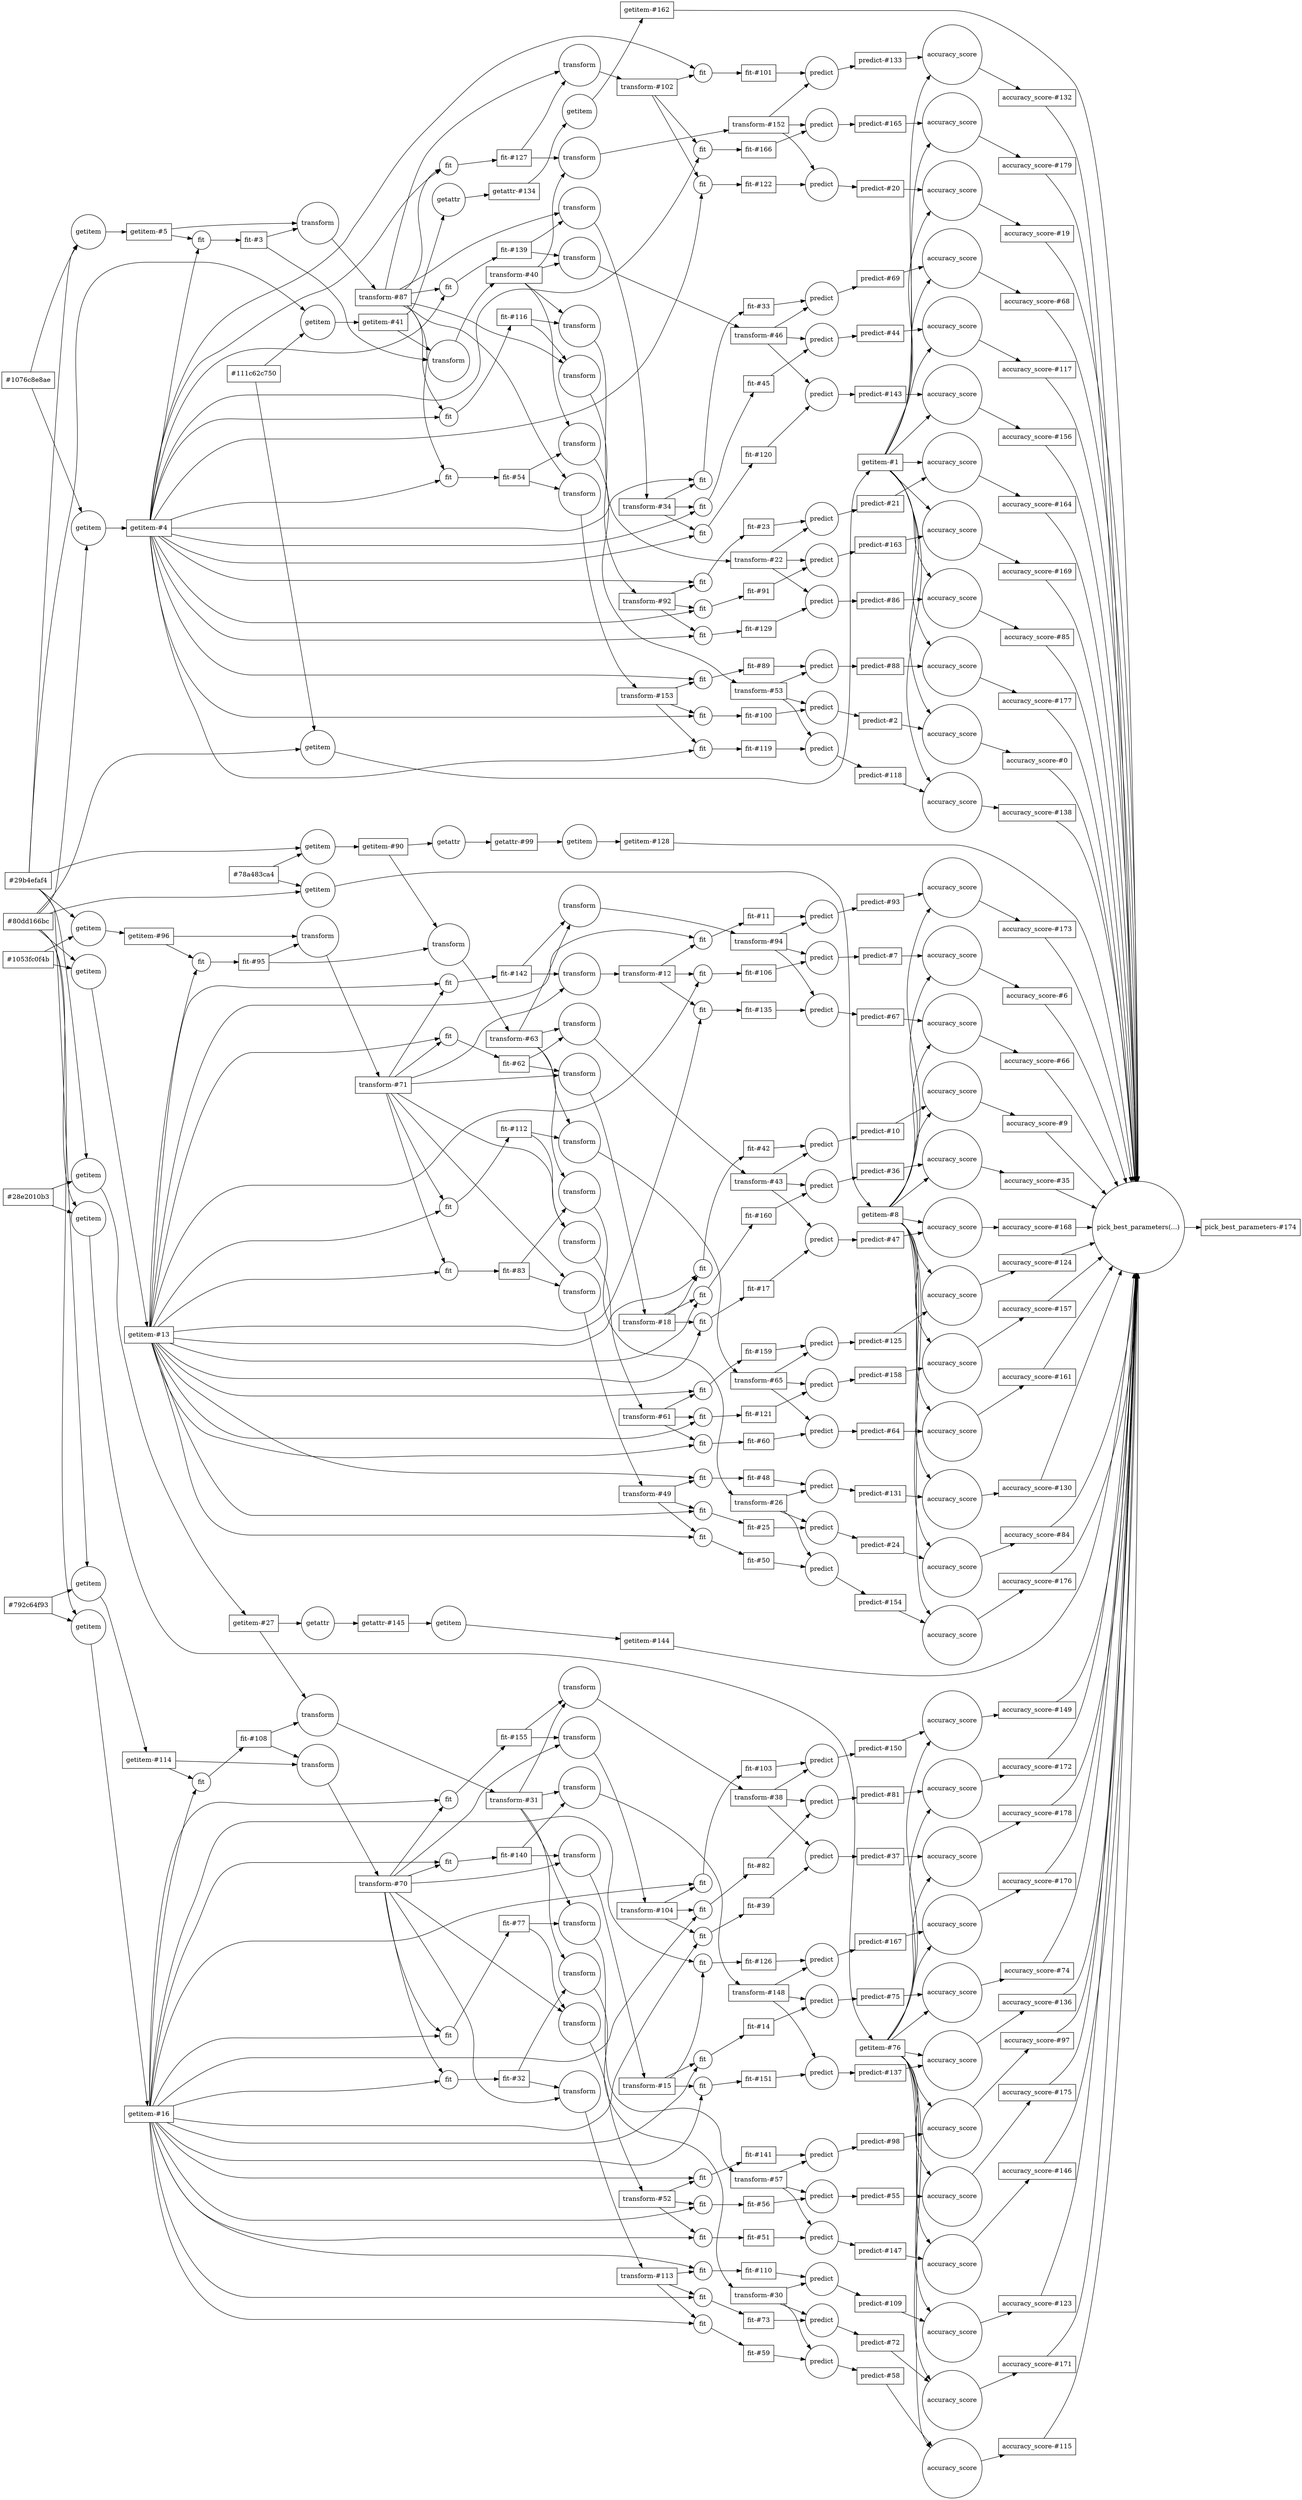 digraph {
	graph [bb="0,0,2515.4,5424",
		rankdir=LR
	];
	node [label="\N"];
	6443761925652105220	 [height=0.5,
		label="accuracy_score-#0",
		pos="2009.4,4089",
		shape=box,
		width=1.6389];
	-583675444086707737	 [height=2.7984,
		label="pick_best_parameters(...)",
		pos="2211.7,2657",
		shape=circle,
		width=2.7984];
	6443761925652105220 -> -583675444086707737	 [pos="e,2205.8,2757.7 2024.2,4070.7 2039.5,4049.4 2063.4,4012.7 2074.9,3977 2147.4,3752.6 2190.8,3043 2205.3,2767.7"];
	-8755560445798998973	 [height=1.8054,
		label=accuracy_score,
		pos="1843,4175",
		shape=circle,
		width=1.8054];
	-8755560445798998973 -> 6443761925652105220	 [pos="e,1974,4107 1901,4145.2 1922,4134.2 1945.4,4121.9 1965,4111.7"];
	3461923446018677060	 [height=0.5,
		label="getitem-#1",
		pos="1699,4444",
		shape=box,
		width=1.0556];
	3461923446018677060 -> -8755560445798998973	 [pos="e,1796.7,4220.7 1719.9,4426 1727.8,4417.8 1736.4,4407.6 1742,4397 1773.5,4337.1 1746.9,4309.2 1778,4249 1781.5,4242.1 1785.8,4235.3 \
1790.5,4228.8"];
	6912348766588925508	 [height=1.8054,
		label=accuracy_score,
		pos="1843,3731",
		shape=circle,
		width=1.8054];
	3461923446018677060 -> 6912348766588925508	 [pos="e,1795.5,3775.6 1721.3,4426 1729.2,4418 1737.4,4407.9 1742,4397 1843.4,4153.7 1678.5,4049.1 1778,3805 1780.9,3797.7 1784.9,3790.6 \
1789.5,3783.9"];
	-1203217528138162201	 [height=1.8054,
		label=accuracy_score,
		pos="1843,5359",
		shape=circle,
		width=1.8054];
	3461923446018677060 -> -1203217528138162201	 [pos="e,1795.4,5314.4 1734.7,4462.1 1737.6,4464.7 1740.1,4467.7 1742,4471 1832.2,4628 1711,5116.8 1778,5285 1780.9,5292.3 1784.8,5299.4 \
1789.4,5306.1"];
	5861146097669618640	 [height=1.8054,
		label=accuracy_score,
		pos="1843,4915",
		shape=circle,
		width=1.8054];
	3461923446018677060 -> 5861146097669618640	 [pos="e,1795.5,4869.8 1734.6,4462.2 1737.4,4464.8 1740,4467.7 1742,4471 1828.1,4612 1712.9,4689.1 1778,4841 1781,4848.1 1785,4855.1 1789.5,\
4861.7"];
	-6938799544766974602	 [height=1.8054,
		label=accuracy_score,
		pos="1843,5211",
		shape=circle,
		width=1.8054];
	3461923446018677060 -> -6938799544766974602	 [pos="e,1795.5,5166.4 1734.7,4462.1 1737.5,4464.7 1740,4467.7 1742,4471 1816.5,4599.1 1722.5,4999.5 1778,5137 1780.9,5144.3 1784.9,5151.4 \
1789.4,5158.1"];
	4072950297488390629	 [height=1.8054,
		label=accuracy_score,
		pos="1843,4027",
		shape=circle,
		width=1.8054];
	3461923446018677060 -> 4072950297488390629	 [pos="e,1795.7,4072.2 1721,4425.8 1728.8,4417.8 1737.1,4407.8 1742,4397 1796.6,4276.3 1724.3,4222.2 1778,4101 1781.1,4093.9 1785.2,4087 \
1789.7,4080.4"];
	-4206913061220259577	 [height=1.8054,
		label=accuracy_score,
		pos="1843,4471",
		shape=circle,
		width=1.8054];
	3461923446018677060 -> -4206913061220259577	 [pos="e,1778.8,4459 1737.3,4451.1 1747,4452.9 1757.9,4455 1768.8,4457.1"];
	-6991280281945290624	 [height=1.8054,
		label=accuracy_score,
		pos="1843,5063",
		shape=circle,
		width=1.8054];
	3461923446018677060 -> -6991280281945290624	 [pos="e,1795.6,5018.3 1734.7,4462.1 1737.5,4464.8 1740,4467.7 1742,4471 1800.7,4570.3 1734,4882.3 1778,4989 1781,4996.3 1785,5003.4 1789.5,\
5010.1"];
	8703573807021029027	 [height=1.8054,
		label=accuracy_score,
		pos="1843,4767",
		shape=circle,
		width=1.8054];
	3461923446018677060 -> 8703573807021029027	 [pos="e,1796,4721.6 1734.4,4462.3 1737.3,4464.9 1739.9,4467.8 1742,4471 1796.7,4554.6 1735.7,4602.4 1778,4693 1781.2,4700 1785.4,4706.9 \
1790,4713.5"];
	-4475785709560833428	 [height=1.8054,
		label=accuracy_score,
		pos="1843,4619",
		shape=circle,
		width=1.8054];
	3461923446018677060 -> -4475785709560833428	 [pos="e,1798.1,4571.9 1732.2,4462 1735.7,4464.7 1739.1,4467.8 1742,4471 1766.2,4498.3 1757.8,4514.5 1778,4545 1782.2,4551.4 1786.9,4557.8 \
1791.8,4564.1"];
	4493866794848727708	 [height=1.8054,
		label=accuracy_score,
		pos="1843,3879",
		shape=circle,
		width=1.8054];
	3461923446018677060 -> 4493866794848727708	 [pos="e,1795.7,3923.7 1721.2,4425.9 1729.1,4417.9 1737.3,4407.9 1742,4397 1820,4215 1701.4,4135.6 1778,3953 1781,3945.7 1785,3938.7 1789.6,\
3932"];
	7610611897558390586	 [height=1.8054,
		label=accuracy_score,
		pos="1843,4323",
		shape=circle,
		width=1.8054];
	3461923446018677060 -> 7610611897558390586	 [pos="e,1792.9,4364.8 1721.2,4425.9 1738.1,4411.5 1762.5,4390.7 1785,4371.5"];
	4937822523031587461	 [height=0.5,
		label="predict-#2",
		pos="1699,4242",
		shape=box,
		width=1];
	4937822523031587461 -> -8755560445798998973	 [pos="e,1783.8,4202.4 1735.1,4225.4 1747,4219.8 1760.8,4213.3 1774.4,4206.9"];
	1995240095611117575	 [height=0.5,
		label="fit-#3",
		pos="478.59,3848",
		shape=box,
		width=0.75];
	-8432505102038510237	 [height=1.2638,
		label=transform,
		pos="862.58,3750",
		shape=circle,
		width=1.2638];
	1995240095611117575 -> -8432505102038510237	 [pos="e,818.44,3761.1 505.85,3841.3 568.12,3825.3 725.77,3784.8 808.71,3763.6"];
	-5119610639192656145	 [height=1.2638,
		label=transform,
		pos="604.59,3895",
		shape=circle,
		width=1.2638];
	1995240095611117575 -> -5119610639192656145	 [pos="e,561.71,3879.1 505.89,3858 519.31,3863 536.12,3869.4 551.99,3875.4"];
	-5424180646252060232	 [height=0.52356,
		label=fit,
		pos="379.24,3848",
		shape=circle,
		width=0.52356];
	-5424180646252060232 -> 1995240095611117575	 [pos="e,451.41,3848 398.1,3848 410.11,3848 426.38,3848 441.07,3848"];
	5852099484188758009	 [height=0.5,
		label="getitem-#4",
		pos="279.89,4515",
		shape=box,
		width=1.0556];
	5852099484188758009 -> -5424180646252060232	 [pos="e,375.54,3866.5 283.55,4496.8 296.99,4404.7 357.6,3989.4 374.09,3876.4"];
	-4427222537302456783	 [height=0.52356,
		label=fit,
		pos="1357.9,4964",
		shape=circle,
		width=0.52356];
	5852099484188758009 -> -4427222537302456783	 [pos="e,1338.9,4962.8 280.56,4533.1 280.07,4615.9 289.53,4955 477.59,4955 477.59,4955 477.59,4955 1121.6,4955 1196.4,4955 1284.5,4959.6 \
1328.7,4962.2"];
	7109307377529238951	 [height=0.52356,
		label=fit,
		pos="1357.9,4648",
		shape=circle,
		width=0.52356];
	5852099484188758009 -> 7109307377529238951	 [pos="e,1338.9,4648 294.7,4533.2 324.05,4569.6 396.59,4648 477.59,4648 477.59,4648 477.59,4648 1121.6,4648 1196.3,4648 1284.5,4648 1328.7,\
4648"];
	-6752731123104955607	 [height=0.52356,
		label=fit,
		pos="1357.9,4106",
		shape=circle,
		width=0.52356];
	5852099484188758009 -> -6752731123104955607	 [pos="e,1354,4124.7 318.13,4509.2 357.61,4503.6 421.84,4496 477.59,4496 477.59,4496 477.59,4496 992.57,4496 1070.1,4496 1100.5,4518.4 \
1166.1,4477 1291.6,4397.7 1338.5,4207.5 1352.2,4134.9"];
	884779105717268820	 [height=0.52356,
		label=fit,
		pos="862.58,4325",
		shape=circle,
		width=0.52356];
	5852099484188758009 -> 884779105717268820	 [pos="e,843.97,4328.4 291.37,4496.8 317.17,4454.7 388.23,4354 477.59,4354 477.59,4354 477.59,4354 605.59,4354 689.2,4354 787.2,4338.5 \
833.99,4330.2"];
	-4462742218173180549	 [height=0.52356,
		label=fit,
		pos="1357.9,4852",
		shape=circle,
		width=0.52356];
	5852099484188758009 -> -4462742218173180549	 [pos="e,1339.7,4845.6 283.69,4533.4 294.77,4598.7 341.81,4816 477.59,4816 477.59,4816 477.59,4816 1121.6,4816 1202.7,4816 1223.7,4818.5 \
1303.1,4835 1312,4836.9 1321.6,4839.6 1330.2,4842.4"];
	-4088219047952203516	 [height=0.52356,
		label=fit,
		pos="1357.9,3986",
		shape=circle,
		width=0.52356];
	5852099484188758009 -> -4088219047952203516	 [pos="e,1338.9,3986 281.08,4496.7 282.38,4437.8 291.97,4249.2 360.39,4114 395.23,4045.2 400.46,3986 477.59,3986 477.59,3986 477.59,3986 \
1121.6,3986 1196.3,3986 1284.5,3986 1328.7,3986"];
	-3173672805714124761	 [height=0.52356,
		label=fit,
		pos="1357.9,4778",
		shape=circle,
		width=0.52356];
	5852099484188758009 -> -3173672805714124761	 [pos="e,1338.9,4778 284.98,4533.1 299.59,4592.5 355,4778 477.59,4778 477.59,4778 477.59,4778 1121.6,4778 1196.3,4778 1284.5,4778 1328.7,\
4778"];
	-4038724712488869112	 [height=0.52356,
		label=fit,
		pos="1357.9,4582",
		shape=circle,
		width=0.52356];
	5852099484188758009 -> -4038724712488869112	 [pos="e,1339.3,4585.5 301.98,4533.1 336.34,4560.6 407.62,4610 477.59,4610 477.59,4610 477.59,4610 1121.6,4610 1197.2,4610 1285.6,4595.6 \
1329.4,4587.4"];
	-4685385335852359668	 [height=0.52356,
		label=fit,
		pos="1357.9,4526",
		shape=circle,
		width=0.52356];
	5852099484188758009 -> -4685385335852359668	 [pos="e,1341.5,4535.6 318.04,4532.6 356.92,4549.3 420.17,4572 477.59,4572 477.59,4572 477.59,4572 1121.6,4572 1202.7,4572 1225.2,4575.8 \
1303.1,4553 1313.2,4550 1323.7,4545.2 1332.7,4540.5"];
	-5988518529903647046	 [height=0.52356,
		label=fit,
		pos="1357.9,4722",
		shape=circle,
		width=0.52356];
	5852099484188758009 -> -5988518529903647046	 [pos="e,1338.9,4724.3 286.71,4533 305.18,4586.4 367.85,4740 477.59,4740 477.59,4740 477.59,4740 1121.6,4740 1196.7,4740 1285,4730.8 1329,\
4725.5"];
	-3266604940038985576	 [height=0.52356,
		label=fit,
		pos="862.58,4061",
		shape=circle,
		width=0.52356];
	5852099484188758009 -> -3266604940038985576	 [pos="e,843.96,4064.3 280.79,4497 281.35,4415.9 294.91,4089 477.59,4089 477.59,4089 477.59,4089 605.59,4089 689.16,4089 787.18,4074.1 \
833.99,4066"];
	-7495754199570380730	 [height=0.52356,
		label=fit,
		pos="1357.9,4050",
		shape=circle,
		width=0.52356];
	5852099484188758009 -> -7495754199570380730	 [pos="e,1345.9,4064.7 286.16,4496.8 303.45,4441.3 363.96,4278 477.59,4278 477.59,4278 477.59,4278 734.58,4278 927.96,4278 990.39,4302.8 \
1166.1,4222 1242.2,4187 1309.3,4110.8 1339.7,4072.7"];
	8903109971114299335	 [height=0.52356,
		label=fit,
		pos="1357.9,4908",
		shape=circle,
		width=0.52356];
	5852099484188758009 -> 8903109971114299335	 [pos="e,1338.9,4908 281.38,4533.2 284.52,4610.5 307.64,4908 477.59,4908 477.59,4908 477.59,4908 1121.6,4908 1196.3,4908 1284.5,4908 1328.7,\
4908"];
	-8540589715883885482	 [height=0.52356,
		label=fit,
		pos="862.58,4381",
		shape=circle,
		width=0.52356];
	5852099484188758009 -> -8540589715883885482	 [pos="e,844.03,4385.5 301.98,4496.9 336.34,4469.3 407.62,4420 477.59,4420 477.59,4420 477.59,4420 605.59,4420 689.63,4420 787.43,4399.2 \
834.09,4388"];
	-8866793104186415615	 [height=0.52356,
		label=fit,
		pos="1357.9,4470",
		shape=circle,
		width=0.52356];
	5852099484188758009 -> -8866793104186415615	 [pos="e,1339.1,4472.7 318.13,4520.7 357.61,4526.3 421.84,4534 477.59,4534 477.59,4534 477.59,4534 992.57,4534 1070.4,4534 1090,4526.8 \
1166.1,4510 1182.4,4506.4 1185.8,4503 1202.1,4499 1246,4488.2 1297.9,4479.2 1329,4474.3"];
	2992154899811267452	 [height=0.52356,
		label=fit,
		pos="862.58,4117",
		shape=circle,
		width=0.52356];
	5852099484188758009 -> 2992154899811267452	 [pos="e,843.95,4119.9 281.8,4496.8 286.57,4421.9 315.25,4142 477.59,4142 477.59,4142 477.59,4142 605.59,4142 689.06,4142 787.13,4128.7 \
833.96,4121.5"];
	2516407291976207052	 [height=0.5,
		label="getitem-#5",
		pos="279.89,3848",
		shape=box,
		width=1.0556];
	2516407291976207052 -> -5424180646252060232	 [pos="e,360.3,3848 317.97,3848 328.63,3848 340.07,3848 350.09,3848"];
	2516407291976207052 -> -5119610639192656145	 [pos="e,558.71,3895 317.93,3863.3 331.12,3868.1 346.22,3873 360.39,3876 424.03,3889.4 498.83,3893.6 548.51,3894.8"];
	1207560869023159305	 [height=0.5,
		label="accuracy_score-#6",
		pos="2009.4,2505",
		shape=box,
		width=1.6389];
	1207560869023159305 -> -583675444086707737	 [pos="e,2130.7,2596.3 2034.2,2523 2056.2,2539.7 2090.2,2565.5 2122.6,2590.1"];
	8330383725308726318	 [height=1.8054,
		label=accuracy_score,
		pos="1843,2361",
		shape=circle,
		width=1.8054];
	8330383725308726318 -> 1207560869023159305	 [pos="e,1987.6,2486.7 1892.4,2403.4 1920.9,2428.3 1955.8,2458.9 1979.9,2480"];
	-1769287520625665895	 [height=0.5,
		label="predict-#7",
		pos="1699,2438",
		shape=box,
		width=1];
	-1769287520625665895 -> 8330383725308726318	 [pos="e,1785.5,2391.6 1733.2,2419.9 1746.3,2412.9 1761.7,2404.5 1776.7,2396.4"];
	3986569703436684605	 [height=0.5,
		label="getitem-#8",
		pos="1699,2630",
		shape=box,
		width=1.0556];
	3986569703436684605 -> 8330383725308726318	 [pos="e,1796.6,2407.3 1714.1,2611.8 1723.1,2599.5 1734.5,2582.5 1742,2566 1766.8,2511 1749.5,2488.3 1778,2435 1781.5,2428.4 1785.7,2421.9 \
1790.2,2415.6"];
	-4606833038310951331	 [height=1.8054,
		label=accuracy_score,
		pos="1843,1917",
		shape=circle,
		width=1.8054];
	3986569703436684605 -> -4606833038310951331	 [pos="e,1795.5,1961.6 1715.6,2611.8 1725.1,2599.6 1736.3,2582.9 1742,2566 1822.9,2323.1 1681.1,2228 1778,1991 1780.9,1983.7 1784.9,1976.6 \
1789.5,1969.9"];
	-5840799182441665322	 [height=1.8054,
		label=accuracy_score,
		pos="1843,2213",
		shape=circle,
		width=1.8054];
	3986569703436684605 -> -5840799182441665322	 [pos="e,1795.8,2258.3 1715.1,2611.9 1724.4,2599.7 1735.7,2582.8 1742,2566 1785.4,2448.7 1726.9,2401.1 1778,2287 1781.1,2279.9 1785.2,2273 \
1789.8,2266.4"];
	-1287734340080148529	 [height=1.8054,
		label=accuracy_score,
		pos="1843,2657",
		shape=circle,
		width=1.8054];
	3986569703436684605 -> -1287734340080148529	 [pos="e,1778.8,2645 1737.3,2637.1 1747,2638.9 1757.9,2641 1768.8,2643.1"];
	-2760016381173155679	 [height=1.8054,
		label=accuracy_score,
		pos="1843,2953",
		shape=circle,
		width=1.8054];
	3986569703436684605 -> -2760016381173155679	 [pos="e,1796,2907.6 1734.4,2648.3 1737.3,2650.9 1739.9,2653.8 1742,2657 1796.7,2740.6 1735.7,2788.4 1778,2879 1781.2,2886 1785.4,2892.9 \
1790,2899.5"];
	-2601090633111121793	 [height=1.8054,
		label=accuracy_score,
		pos="1843,3397",
		shape=circle,
		width=1.8054];
	3986569703436684605 -> -2601090633111121793	 [pos="e,1795.5,3352.4 1734.7,2648.1 1737.5,2650.7 1740,2653.7 1742,2657 1816.5,2785.1 1722.5,3185.5 1778,3323 1780.9,3330.3 1784.9,3337.4 \
1789.4,3344.1"];
	-5119405673541291364	 [height=1.8054,
		label=accuracy_score,
		pos="1843,3101",
		shape=circle,
		width=1.8054];
	3986569703436684605 -> -5119405673541291364	 [pos="e,1795.5,3055.8 1734.6,2648.2 1737.4,2650.8 1740,2653.7 1742,2657 1828.1,2798 1712.9,2875.1 1778,3027 1781,3034.1 1785,3041.1 1789.5,\
3047.7"];
	6484368382887002847	 [height=1.8054,
		label=accuracy_score,
		pos="1843,3249",
		shape=circle,
		width=1.8054];
	3986569703436684605 -> 6484368382887002847	 [pos="e,1795.6,3204.3 1734.7,2648.1 1737.5,2650.8 1740,2653.7 1742,2657 1800.7,2756.3 1734,3068.3 1778,3175 1781,3182.3 1785,3189.4 1789.5,\
3196.1"];
	-5170795629263378041	 [height=1.8054,
		label=accuracy_score,
		pos="1843,3545",
		shape=circle,
		width=1.8054];
	3986569703436684605 -> -5170795629263378041	 [pos="e,1795.4,3500.4 1734.7,2648.1 1737.6,2650.7 1740.1,2653.7 1742,2657 1832.2,2814 1711,3302.8 1778,3471 1780.9,3478.3 1784.8,3485.4 \
1789.4,3492.1"];
	-5494749094793803002	 [height=1.8054,
		label=accuracy_score,
		pos="1843,2065",
		shape=circle,
		width=1.8054];
	3986569703436684605 -> -5494749094793803002	 [pos="e,1795.7,2109.7 1715.3,2612 1724.7,2599.8 1736.1,2583 1742,2566 1804.1,2386 1704,2314.5 1778,2139 1781,2131.7 1785.1,2124.7 1789.7,\
2118"];
	-367516826014901741	 [height=1.8054,
		label=accuracy_score,
		pos="1843,2509",
		shape=circle,
		width=1.8054];
	3986569703436684605 -> -367516826014901741	 [pos="e,1792.9,2550.8 1721.2,2611.9 1738.1,2597.5 1762.5,2576.7 1785,2557.5"];
	4529665806365740529	 [height=1.8054,
		label=accuracy_score,
		pos="1843,2805",
		shape=circle,
		width=1.8054];
	3986569703436684605 -> 4529665806365740529	 [pos="e,1798.1,2757.9 1732.2,2648 1735.7,2650.7 1739.1,2653.8 1742,2657 1766.2,2684.3 1757.8,2700.5 1778,2731 1782.2,2737.4 1786.9,2743.8 \
1791.8,2750.1"];
	-728935987515170806	 [height=0.5,
		label="accuracy_score-#9",
		pos="2009.4,1932",
		shape=box,
		width=1.6389];
	-728935987515170806 -> -583675444086707737	 [pos="e,2183.9,2560 2015.5,1950.3 2038.3,2032.8 2132.5,2373.8 2181.2,2550.2"];
	-4606833038310951331 -> -728935987515170806	 [pos="e,1950.2,1926.7 1908,1922.8 1918.5,1923.8 1929.5,1924.8 1940.1,1925.8"];
	1440213288609703463	 [height=0.5,
		label="predict-#10",
		pos="1699,1970",
		shape=box,
		width=1.0972];
	1440213288609703463 -> -4606833038310951331	 [pos="e,1781.9,1939.4 1738.8,1955.5 1749.1,1951.6 1760.7,1947.3 1772.2,1943"];
	7362003674506518030	 [height=0.5,
		label="fit-#11",
		pos="1463.3,2716",
		shape=box,
		width=0.75];
	878153163122709619	 [height=0.97491,
		label=predict,
		pos="1584.9,2570",
		shape=circle,
		width=0.97491];
	7362003674506518030 -> 878153163122709619	 [pos="e,1561.8,2596.9 1479.2,2697.8 1498.2,2674.6 1531.4,2634 1555.4,2604.8"];
	-3881828228831788223	 [height=0.52356,
		label=fit,
		pos="1357.9,2722",
		shape=circle,
		width=0.52356];
	-3881828228831788223 -> 7362003674506518030	 [pos="e,1435.9,2717.5 1376.9,2720.9 1390.3,2720.2 1409,2719.1 1425.5,2718.1"];
	-3679642525235456175	 [height=0.5,
		label="transform-#12",
		pos="1252.6,2722",
		shape=box,
		width=1.3194];
	-3679642525235456175 -> -3881828228831788223	 [pos="e,1338.8,2722 1300.1,2722 1309.9,2722 1319.8,2722 1328.7,2722"];
	7913661504468925912	 [height=0.52356,
		label=fit,
		pos="1357.9,2666",
		shape=circle,
		width=0.52356];
	-3679642525235456175 -> 7913661504468925912	 [pos="e,1341.1,2674.6 1286.8,2704 1301.5,2696 1318.3,2686.9 1331.9,2679.6"];
	4758416826586559472	 [height=0.52356,
		label=fit,
		pos="1357.9,2778",
		shape=circle,
		width=0.52356];
	-3679642525235456175 -> 4758416826586559472	 [pos="e,1341.1,2769.4 1286.8,2740 1301.5,2747.9 1318.3,2757.1 1331.9,2764.4"];
	-6104272461544847037	 [height=0.5,
		label="getitem-#13",
		pos="279.89,2918",
		shape=box,
		width=1.1528];
	-6104272461544847037 -> -3881828228831788223	 [pos="e,1346.3,2737.3 305.12,2936 320.29,2946.5 340.65,2959.2 360.39,2967 409.82,2986.6 424.42,2991 477.59,2991 477.59,2991 477.59,2991 \
1121.6,2991 1144,2991 1148.9,2981.5 1166.1,2967 1207.6,2931.9 1302.2,2799.9 1340.4,2745.6"];
	-7900337641752412203	 [height=0.52356,
		label=fit,
		pos="1357.9,2343",
		shape=circle,
		width=0.52356];
	-6104272461544847037 -> -7900337641752412203	 [pos="e,1346,2358 298.26,2899.9 330.45,2868.5 402.89,2807 477.59,2807 477.59,2807 477.59,2807 992.57,2807 1070.1,2807 1108.7,2840.2 1166.1,\
2788 1224.5,2734.9 1174.3,2687.9 1202.1,2614 1238.8,2516 1308.2,2411.6 1340.1,2366.3"];
	732159042650519137	 [height=0.52356,
		label=fit,
		pos="1357.9,3233",
		shape=circle,
		width=0.52356];
	-6104272461544847037 -> 732159042650519137	 [pos="e,1338.9,3235.3 282.76,2936.4 290.96,3006.2 330.21,3251 477.59,3251 477.59,3251 477.59,3251 1121.6,3251 1196.7,3251 1285,3241.8 \
1329,3236.5"];
	8376399777574242114	 [height=0.52356,
		label=fit,
		pos="1357.9,3121",
		shape=circle,
		width=0.52356];
	-6104272461544847037 -> 8376399777574242114	 [pos="e,1338.9,3123.2 285.89,2936.3 302.58,2992.8 361.98,3161 477.59,3161 477.59,3161 477.59,3161 992.57,3161 1025.9,3161 1249,3134.2 \
1328.7,3124.5"];
	9146543332999031845	 [height=0.52356,
		label=fit,
		pos="1357.9,3418",
		shape=circle,
		width=0.52356];
	-6104272461544847037 -> 9146543332999031845	 [pos="e,1342.1,3428.7 281.29,2936.2 283.2,2994 294.45,3177 360.39,3309 423.45,3435.2 462.51,3513 603.59,3513 603.59,3513 603.59,3513 1121.6,\
3513 1204.5,3513 1292.7,3461.6 1333.6,3434.4"];
	-2367624578913315405	 [height=0.52356,
		label=fit,
		pos="862.58,2344",
		shape=circle,
		width=0.52356];
	-6104272461544847037 -> -2367624578913315405	 [pos="e,843.6,2345.8 282.56,2899.9 289.63,2825.9 318.66,2546.1 360.39,2469 394.4,2406.2 406.15,2359 477.59,2359 477.59,2359 477.59,2359 \
605.59,2359 688.6,2359 786.5,2351 833.56,2346.7"];
	-6456143705658638355	 [height=0.52356,
		label=fit,
		pos="379.24,2198",
		shape=circle,
		width=0.52356];
	-6104272461544847037 -> -6456143705658638355	 [pos="e,373.98,2216.2 282.6,2900 289.87,2824.5 319.74,2526 360.39,2283 363.58,2264 368.04,2242.7 371.7,2226.2"];
	5905472475604295450	 [height=0.52356,
		label=fit,
		pos="862.58,2854",
		shape=circle,
		width=0.52356];
	-6104272461544847037 -> 5905472475604295450	 [pos="e,843.97,2857.5 321.6,2906.8 361.14,2896.9 423.01,2884 477.59,2884 477.59,2884 477.59,2884 605.59,2884 689.24,2884 787.22,2868 834,\
2859.4"];
	-5701811190367425899	 [height=0.52356,
		label=fit,
		pos="1357.9,3289",
		shape=circle,
		width=0.52356];
	-6104272461544847037 -> -5701811190367425899	 [pos="e,1338.9,3289 281.83,2936.1 286.75,3010.6 315.93,3289 477.59,3289 477.59,3289 477.59,3289 1121.6,3289 1196.3,3289 1284.5,3289 1328.7,\
3289"];
	-6104272461544847037 -> 7913661504468925912	 [pos="e,1348.1,2649.6 282.15,2899.8 288.24,2827.1 321.2,2561 477.59,2561 477.59,2561 477.59,2561 863.58,2561 1005,2561 1036.3,2405.7 1166.1,\
2462 1251.4,2499 1316,2595.1 1343,2640.9"];
	9303901513145023	 [height=0.52356,
		label=fit,
		pos="1357.9,2287",
		shape=circle,
		width=0.52356];
	-6104272461544847037 -> 9303901513145023	 [pos="e,1338.9,2288.3 281.97,2899.8 287.07,2818.3 310.55,2486.5 360.39,2397 393.7,2337.2 409.12,2297 477.59,2297 477.59,2297 477.59,2297 \
1121.6,2297 1196.4,2297 1284.5,2291.9 1328.7,2289"];
	1977912781501065686	 [height=0.52356,
		label=fit,
		pos="862.58,2400",
		shape=circle,
		width=0.52356];
	-6104272461544847037 -> 1977912781501065686	 [pos="e,843.95,2402.9 281.33,2899.8 283.36,2843.8 294.89,2670.3 360.39,2547 395.66,2480.6 402.4,2425 477.59,2425 477.59,2425 477.59,2425 \
605.59,2425 689.06,2425 787.13,2411.7 833.96,2404.5"];
	2678100961331249533	 [height=0.52356,
		label=fit,
		pos="1357.9,3177",
		shape=circle,
		width=0.52356];
	-6104272461544847037 -> 2678100961331249533	 [pos="e,1339.7,3183.4 283.82,2936 295.34,3000.1 343.71,3213 477.59,3213 477.59,3213 477.59,3213 1121.6,3213 1202.7,3213 1223.7,3210.5 \
1303.1,3194 1312,3192.1 1321.6,3189.4 1330.2,3186.6"];
	6377343889198742720	 [height=0.52356,
		label=fit,
		pos="1357.9,3350",
		shape=circle,
		width=0.52356];
	-6104272461544847037 -> 6377343889198742720	 [pos="e,1339.6,3354.4 281.84,2936.1 285.27,2988.7 300.23,3145.2 360.39,3257 396.33,3323.8 401.76,3381 477.59,3381 477.59,3381 477.59,3381 \
1121.6,3381 1202.7,3381 1223,3375.1 1303.1,3362 1311.8,3360.6 1321.2,3358.6 1329.8,3356.7"];
	-6104272461544847037 -> 4758416826586559472	 [pos="e,1355.2,2796.7 292.26,2936.1 305.9,2956.2 330.68,2988.1 360.39,3005 406.63,3031.2 424.42,3029 477.59,3029 477.59,3029 477.59,3029 \
1121.6,3029 1202.9,3029 1242.7,3059.5 1303.1,3005 1332.2,2978.6 1348.1,2861.8 1354.1,2806.8"];
	648559073859831106	 [height=0.52356,
		label=fit,
		pos="1357.9,2399",
		shape=circle,
		width=0.52356];
	-6104272461544847037 -> 648559073859831106	 [pos="e,1356.2,2417.8 321.58,2929.6 361.1,2939.7 422.96,2953 477.59,2953 477.59,2953 477.59,2953 992.57,2953 1070.1,2953 1110.1,2987.7 \
1166.1,2934 1243.5,2859.6 1148.5,2788.1 1202.1,2695 1230.8,2645.1 1272,2662.4 1303.1,2614 1340.8,2555.2 1352.1,2471.6 1355.5,2428"];
	4857587345635475674	 [height=0.52356,
		label=fit,
		pos="862.58,2760",
		shape=circle,
		width=0.52356];
	-6104272461544847037 -> 4857587345635475674	 [pos="e,843.58,2760.6 287.25,2900 297.91,2872.5 322.07,2820.3 360.39,2793 404,2761.9 424.04,2765 477.59,2765 477.59,2765 477.59,2765 605.59,\
2765 688.48,2765 786.44,2762.3 833.53,2760.9"];
	-1174328543860174832	 [height=0.5,
		label="fit-#14",
		pos="1463.3,1164",
		shape=box,
		width=0.75];
	8283961446837820755	 [height=0.97491,
		label=predict,
		pos="1584.9,1164",
		shape=circle,
		width=0.97491];
	-1174328543860174832 -> 8283961446837820755	 [pos="e,1549.5,1164 1490.5,1164 1504.7,1164 1522.7,1164 1539,1164"];
	950845342336709519	 [height=0.52356,
		label=fit,
		pos="1357.9,1178",
		shape=circle,
		width=0.52356];
	950845342336709519 -> -1174328543860174832	 [pos="e,1435.9,1167.6 1376.9,1175.6 1390.4,1173.7 1409.4,1171.2 1426,1168.9"];
	1578222995160903449	 [height=0.5,
		label="transform-#15",
		pos="1252.6,1179",
		shape=box,
		width=1.3194];
	1578222995160903449 -> 950845342336709519	 [pos="e,1338.8,1178.2 1300.1,1178.5 1309.9,1178.4 1319.8,1178.4 1328.7,1178.3"];
	-824694839057188667	 [height=0.52356,
		label=fit,
		pos="1357.9,1272",
		shape=circle,
		width=0.52356];
	1578222995160903449 -> -824694839057188667	 [pos="e,1343.4,1259.9 1274,1197.4 1291.8,1213.4 1317.7,1236.7 1335.7,1252.9"];
	3868234477634534277	 [height=0.52356,
		label=fit,
		pos="1357.9,1122",
		shape=circle,
		width=0.52356];
	1578222995160903449 -> 3868234477634534277	 [pos="e,1341.2,1130.7 1286.3,1161 1301.2,1152.7 1318.5,1143.2 1332.3,1135.6"];
	7735629687021769831	 [height=0.5,
		label="getitem-#16",
		pos="279.89,946.99",
		shape=box,
		width=1.1528];
	7735629687021769831 -> 950845342336709519	 [pos="e,1341.6,1187.7 283.23,965.35 292.93,1032.8 336.39,1263 477.59,1263 477.59,1263 477.59,1263 1121.6,1263 1203,1263 1291.3,1217.4 \
1332.8,1193"];
	3274138785310885365	 [height=0.52356,
		label=fit,
		pos="1357.9,247.99",
		shape=circle,
		width=0.52356];
	7735629687021769831 -> 3274138785310885365	 [pos="e,1339.1,250.62 282.37,928.7 291.32,823.57 342.62,300.99 477.59,300.99 477.59,300.99 477.59,300.99 734.58,300.99 965.15,300.99 1242,\
264.43 1329.2,252.04"];
	4443870923629617284	 [height=0.52356,
		label=fit,
		pos="862.58,972.99",
		shape=circle,
		width=0.52356];
	7735629687021769831 -> 4443870923629617284	 [pos="e,843.58,972.4 321.44,953.87 361.12,959.99 423.33,967.99 477.59,967.99 477.59,967.99 477.59,967.99 605.59,967.99 688.48,967.99 786.44,\
970.65 833.53,972.09"];
	-4973512436681006081	 [height=0.52356,
		label=fit,
		pos="862.58,253.99",
		shape=circle,
		width=0.52356];
	7735629687021769831 -> -4973512436681006081	 [pos="e,843.58,255.06 281.83,928.81 287.21,827.51 315.53,335.7 360.39,286.99 396.41,247.89 424.42,262.99 477.59,262.99 477.59,262.99 477.59,\
262.99 605.59,262.99 688.51,262.99 786.46,258.22 833.54,255.63"];
	2426740279310931980	 [height=0.52356,
		label=fit,
		pos="1357.9,796.99",
		shape=circle,
		width=0.52356];
	7735629687021769831 -> 2426740279310931980	 [pos="e,1349.3,814.15 285.97,965.03 302.87,1020.8 362.84,1187 477.59,1187 477.59,1187 477.59,1187 992.57,1187 1070.1,1187 1102.2,1211.9 \
1166.1,1168 1197.8,1146.2 1308.3,905.15 1345,823.7"];
	-836786933964722106	 [height=0.52356,
		label=fit,
		pos="1357.9,1516",
		shape=circle,
		width=0.52356];
	7735629687021769831 -> -836786933964722106	 [pos="e,1338.9,1515.5 280.51,965.39 279.91,1029.2 283.97,1245.4 360.39,1400 392.32,1464.6 405.54,1512 477.59,1512 477.59,1512 477.59,1512 \
1121.6,1512 1196.3,1512 1284.5,1514 1328.7,1515.2"];
	2962517605335195348	 [height=0.52356,
		label=fit,
		pos="1357.9,671.99",
		shape=circle,
		width=0.52356];
	7735629687021769831 -> 2962517605335195348	 [pos="e,1339.1,673.53 285.87,928.65 302.49,871.91 361.69,702.99 477.59,702.99 477.59,702.99 477.59,702.99 734.58,702.99 964.37,702.99 \
1241.3,681.65 1328.9,674.38"];
	7735629687021769831 -> -824694839057188667	 [pos="e,1340.8,1279.9 281.4,965.12 284.61,1042.2 307.98,1339 477.59,1339 477.59,1339 477.59,1339 1121.6,1339 1200.6,1339 1289.1,1303.6 \
1331.5,1284.3"];
	119116870897550135	 [height=0.52356,
		label=fit,
		pos="379.24,177.99",
		shape=circle,
		width=0.52356];
	7735629687021769831 -> 119116870897550135	 [pos="e,368.22,193.56 281.9,928.85 287.55,829.57 316.67,351.5 360.39,210.99 361.26,208.2 362.38,205.36 363.63,202.59"];
	-5659822938823428256	 [height=0.52356,
		label=fit,
		pos="1357.9,149.99",
		shape=circle,
		width=0.52356];
	7735629687021769831 -> -5659822938823428256	 [pos="e,1339.1,148.94 281.7,928.69 286.48,824.46 312.44,308.79 360.39,258.99 374.33,244.53 1055,150.53 1075.1,148.99 1167.8,141.9 1278.2,\
145.89 1328.9,148.42"];
	-3436189795527921244	 [height=0.52356,
		label=fit,
		pos="862.58,655.99",
		shape=circle,
		width=0.52356];
	7735629687021769831 -> -3436189795527921244	 [pos="e,843.97,652.61 281.83,928.83 285.07,883.34 299.27,762.82 360.39,688.99 397.97,643.61 418.66,626.99 477.59,626.99 477.59,626.99 \
477.59,626.99 605.59,626.99 689.2,626.99 787.2,642.46 833.99,650.8"];
	-2959601747433047003	 [height=0.52356,
		label=fit,
		pos="1357.9,1377",
		shape=circle,
		width=0.52356];
	7735629687021769831 -> -2959601747433047003	 [pos="e,1338.9,1377 280.72,965.2 280.99,1047 293.5,1377 477.59,1377 477.59,1377 477.59,1377 1121.6,1377 1196.3,1377 1284.5,1377 1328.7,\
1377"];
	-6002319794389951914	 [height=0.52356,
		label=fit,
		pos="1357.9,1460",
		shape=circle,
		width=0.52356];
	7735629687021769831 -> -6002319794389951914	 [pos="e,1338.9,1461.2 280.99,965.27 282.02,1024 290.9,1212.2 360.39,1346 395.19,1413 402.08,1469 477.59,1469 477.59,1469 477.59,1469 1121.6,\
1469 1196.4,1469 1284.5,1464.4 1328.7,1461.8"];
	7735629687021769831 -> 3868234477634534277	 [pos="e,1338.8,1121.6 284.45,965.23 297.65,1027.1 349.88,1225 477.59,1225 477.59,1225 477.59,1225 992.57,1225 1070.8,1225 1098.4,1235.2 \
1166.1,1196 1187.9,1183.3 1180.4,1164.9 1202.1,1152 1241.6,1128.4 1295.9,1122.9 1328.6,1121.8"];
	-207736365995460776	 [height=0.52356,
		label=fit,
		pos="1357.9,559.99",
		shape=circle,
		width=0.52356];
	7735629687021769831 -> -207736365995460776	 [pos="e,1339,558.74 281.59,928.78 285.53,852.66 311.46,563.99 477.59,563.99 477.59,563.99 477.59,563.99 863.58,563.99 957.78,563.99 980.92,\
553.11 1075.1,549.99 1115.5,548.66 1125.6,548.94 1166.1,549.99 1224,551.51 1291.8,555.62 1329,558.07"];
	4912967167246365826	 [height=0.52356,
		label=fit,
		pos="862.58,516.99",
		shape=circle,
		width=0.52356];
	7735629687021769831 -> 4912967167246365826	 [pos="e,843.58,517.47 282,928.97 286.65,858.91 306.96,605.88 360.39,549.99 397.47,511.21 423.93,520.99 477.59,520.99 477.59,520.99 477.59,\
520.99 605.59,520.99 688.47,520.99 786.43,518.87 833.53,517.72"];
	1599793016530158606	 [height=0.52356,
		label=fit,
		pos="1357.9,360.99",
		shape=circle,
		width=0.52356];
	7735629687021769831 -> 1599793016530158606	 [pos="e,1344.8,374.84 321.44,940.12 361.12,933.99 423.33,925.99 477.59,925.99 477.59,925.99 477.59,925.99 863.58,925.99 930.86,925.99 \
1116.8,958.8 1166.1,912.99 1216.7,865.93 1178.9,669.13 1202.1,603.99 1234.1,514.01 1304.5,423.09 1338.2,382.68"];
	-7660945746717751278	 [height=0.5,
		label="fit-#17",
		pos="1463.3,2251",
		shape=box,
		width=0.75];
	7325951084504758235	 [height=0.97491,
		label=predict,
		pos="1584.9,2112",
		shape=circle,
		width=0.97491];
	-7660945746717751278 -> 7325951084504758235	 [pos="e,1561.3,2138.2 1479.9,2232.8 1498.8,2210.9 1531,2173.4 1554.6,2146"];
	-7900337641752412203 -> -7660945746717751278	 [pos="e,1441.8,2269.2 1372.9,2330.6 1388.5,2316.6 1414.3,2293.6 1434.2,2276"];
	-1038719789760477208	 [height=0.5,
		label="transform-#18",
		pos="1252.6,2343",
		shape=box,
		width=1.3194];
	-1038719789760477208 -> -7900337641752412203	 [pos="e,1338.8,2343 1300.1,2343 1309.9,2343 1319.8,2343 1328.7,2343"];
	-1038719789760477208 -> 9303901513145023	 [pos="e,1341.1,2295.6 1286.8,2325 1301.5,2317 1318.3,2307.9 1331.9,2300.6"];
	-1038719789760477208 -> 648559073859831106	 [pos="e,1341.1,2390.4 1286.8,2361 1301.5,2368.9 1318.3,2378.1 1331.9,2385.4"];
	-1487015881937923565	 [height=0.5,
		label="accuracy_score-#19",
		pos="2009.4,3707",
		shape=box,
		width=1.7361];
	-1487015881937923565 -> -583675444086707737	 [pos="e,2206,2757.9 2040.2,3688.8 2053,3679.5 2066.8,3666.8 2074.9,3652 2157.2,3501.5 2193.2,2994.7 2205.5,2768.1"];
	6912348766588925508 -> -1487015881937923565	 [pos="e,1946.9,3716 1907.5,3721.7 1917.1,3720.3 1927.1,3718.9 1936.8,3717.4"];
	4783224731342544688	 [height=0.5,
		label="predict-#20",
		pos="1699,3805",
		shape=box,
		width=1.0972];
	4783224731342544688 -> 6912348766588925508	 [pos="e,1784.9,3760.7 1734.7,3786.9 1747.1,3780.4 1761.5,3772.9 1775.6,3765.5"];
	-8578302675635160044	 [height=0.5,
		label="predict-#21",
		pos="1699,4736",
		shape=box,
		width=1.0972];
	-8578302675635160044 -> 8703573807021029027	 [pos="e,1779.2,4753.3 1738.8,4744.5 1748.2,4746.5 1758.6,4748.8 1769.1,4751.1"];
	-3494858838415994253	 [height=0.97491,
		label=predict,
		pos="1584.9,4705",
		shape=circle,
		width=0.97491];
	-3494858838415994253 -> -8578302675635160044	 [pos="e,1659.2,4725.3 1618.9,4714.1 1628.5,4716.8 1639.2,4719.7 1649.5,4722.6"];
	-8121629656444777511	 [height=0.5,
		label="transform-#22",
		pos="1463.3,4669",
		shape=box,
		width=1.3194];
	-8121629656444777511 -> -3494858838415994253	 [pos="e,1550.9,4695.1 1510.8,4683 1520.9,4686 1531.4,4689.2 1541.3,4692.2"];
	-107459033858951520	 [height=0.97491,
		label=predict,
		pos="1584.9,4617",
		shape=circle,
		width=0.97491];
	-8121629656444777511 -> -107459033858951520	 [pos="e,1552.2,4630.7 1505.8,4651 1517.8,4645.7 1530.9,4640 1542.9,4634.8"];
	7661785669455611762	 [height=0.97491,
		label=predict,
		pos="1584.9,4793",
		shape=circle,
		width=0.97491];
	-8121629656444777511 -> 7661785669455611762	 [pos="e,1562.3,4765.7 1502,4687.1 1506.2,4689.8 1510.2,4692.8 1513.8,4696 1534.9,4715.1 1533,4726 1549.8,4749 1551.8,4751.8 1554,4754.7 \
1556.1,4757.6"];
	3134172924387133285	 [height=0.5,
		label="fit-#23",
		pos="1463.3,4723",
		shape=box,
		width=0.75];
	3134172924387133285 -> -3494858838415994253	 [pos="e,1549.9,4710.1 1490.5,4719 1505,4716.9 1523.3,4714.1 1539.9,4711.6"];
	7281101079322737685	 [height=0.5,
		label="predict-#24",
		pos="1699,2977",
		shape=box,
		width=1.0972];
	7281101079322737685 -> -2760016381173155679	 [pos="e,1778.6,2963.7 1738.8,2970.4 1748.1,2968.9 1758.4,2967.1 1768.7,2965.4"];
	-5834289396043435894	 [height=0.97491,
		label=predict,
		pos="1584.9,3002",
		shape=circle,
		width=0.97491];
	-5834289396043435894 -> 7281101079322737685	 [pos="e,1659.4,2985.6 1619.2,2994.6 1628.7,2992.4 1639.2,2990.1 1649.4,2987.8"];
	-6808218585085437654	 [height=0.5,
		label="fit-#25",
		pos="1463.3,3052",
		shape=box,
		width=0.75];
	-6808218585085437654 -> -5834289396043435894	 [pos="e,1552.1,3015.3 1490.5,3041 1505.8,3034.6 1525.5,3026.4 1542.8,3019.2"];
	-4134299012488511379	 [height=0.5,
		label="transform-#26",
		pos="1463.3,2991",
		shape=box,
		width=1.3194];
	-4134299012488511379 -> -5834289396043435894	 [pos="e,1549.8,2998.9 1510.8,2995.3 1520.4,2996.2 1530.4,2997.1 1539.8,2997.9"];
	1497585059973421997	 [height=0.97491,
		label=predict,
		pos="1584.9,2914",
		shape=circle,
		width=0.97491];
	-4134299012488511379 -> 1497585059973421997	 [pos="e,1554.7,2932.7 1492.3,2972.9 1508.3,2962.6 1528.6,2949.6 1545.9,2938.4"];
	2693755375955841451	 [height=0.97491,
		label=predict,
		pos="1584.9,3101",
		shape=circle,
		width=0.97491];
	-4134299012488511379 -> 2693755375955841451	 [pos="e,1561.8,3074.3 1492.8,3009 1499.9,3013.9 1507.3,3019.4 1513.8,3025 1528.3,3037.6 1542.9,3052.9 1555,3066.5"];
	-8584547190950612458	 [height=0.5,
		label="getitem-#27",
		pos="733.58,1720",
		shape=box,
		width=1.1528];
	-3430580846768387587	 [height=1.2638,
		label=transform,
		pos="862.58,804.99",
		shape=circle,
		width=1.2638];
	-8584547190950612458 -> -3430580846768387587	 [pos="e,845.68,847.29 735.17,1701.8 738.21,1615.8 754.54,1242.9 817.08,944.99 823.31,915.34 833.34,883.05 842.3,856.96"];
	-8871802417685275849	 [height=0.92075,
		label=getattr,
		pos="862.58,1720",
		shape=circle,
		width=0.92075];
	-8584547190950612458 -> -8871802417685275849	 [pos="e,829.05,1720 775.11,1720 789,1720 804.57,1720 818.64,1720"];
	8082734168134045881	 [height=1.0471,
		label=getitem,
		pos="604.59,1754",
		shape=circle,
		width=1.0471];
	8082734168134045881 -> -8584547190950612458	 [pos="e,691.76,1730.9 641.3,1744.4 653.93,1741.1 668.39,1737.2 682.02,1733.5"];
	4867521294021036780	 [height=0.5,
		label="#28e2010b3",
		pos="478.59,1835",
		shape=box,
		width=1.1528];
	4867521294021036780 -> 8082734168134045881	 [pos="e,572.36,1774.4 507.42,1816.8 523.98,1806 545.29,1792.1 563.63,1780.1"];
	1207905232981925936	 [height=1.0471,
		label=getitem,
		pos="604.59,1847",
		shape=circle,
		width=1.0471];
	4867521294021036780 -> 1207905232981925936	 [pos="e,566.67,1843.4 520.19,1838.9 531.77,1840 544.49,1841.3 556.43,1842.4"];
	-317192612069808666	 [height=0.5,
		label="#29b4efaf4",
		pos="44,2000",
		shape=box,
		width=1.0833];
	-317192612069808666 -> 8082734168134045881	 [pos="e,566.86,1757.2 52.561,1981.6 76.632,1926.5 157.12,1766 278.89,1766 278.89,1766 278.89,1766 380.24,1766 441.3,1766 511.62,1761.5 \
556.78,1758"];
	-3350908051624252856	 [height=1.0471,
		label=getitem,
		pos="604.59,1974",
		shape=circle,
		width=1.0471];
	-317192612069808666 -> -3350908051624252856	 [pos="e,566.83,1975.1 83.387,1994.2 129.64,1987.6 209.76,1978 278.89,1978 278.89,1978 278.89,1978 380.24,1978 441.23,1978 511.56,1976.5 \
556.75,1975.3"];
	7886672018140943098	 [height=1.0471,
		label=getitem,
		pos="604.59,3095",
		shape=circle,
		width=1.0471];
	-317192612069808666 -> 7886672018140943098	 [pos="e,599.62,3057.4 83.236,2007 156.43,2022.5 316.3,2066.8 398.09,2170 509.08,2310 579.66,2878.3 598.5,3047.3"];
	-7974393473039271965	 [height=1.0471,
		label=getitem,
		pos="161.7,1193",
		shape=circle,
		width=1.0471];
	-317192612069808666 -> -7974393473039271965	 [pos="e,135.21,1219.8 45.509,1981.8 48.558,1879.8 66.277,1380.1 124,1239 125.5,1235.3 127.39,1231.7 129.52,1228.2"];
	8879912143297468283	 [height=1.0471,
		label=getitem,
		pos="161.7,3703",
		shape=circle,
		width=1.0471];
	-317192612069808666 -> 8879912143297468283	 [pos="e,160.56,3665.1 53.839,2018.2 64.159,2040.4 80.738,2079.5 88,2115 150.47,2420.4 159.3,3423.4 160.51,3655"];
	5810381236619312903	 [height=1.0471,
		label=getitem,
		pos="161.7,2179",
		shape=circle,
		width=1.0471];
	-317192612069808666 -> 5810381236619312903	 [pos="e,140.42,2147.6 56.73,2018.1 74.919,2046.3 110.37,2101.1 134.78,2138.9"];
	9051505905378604056	 [height=0.5,
		label="transform-#30",
		pos="1463.3,1431",
		shape=box,
		width=1.3194];
	2903745615305151222	 [height=0.97491,
		label=predict,
		pos="1584.9,1573",
		shape=circle,
		width=0.97491];
	9051505905378604056 -> 2903745615305151222	 [pos="e,1561.7,1546.1 1503.2,1449.2 1507,1451.8 1510.6,1454.8 1513.8,1458 1538.4,1483.4 1530.8,1499.1 1549.8,1529 1551.6,1531.9 1553.6,\
1534.9 1555.7,1537.9"];
	-5007820636355734393	 [height=0.97491,
		label=predict,
		pos="1584.9,1397",
		shape=circle,
		width=0.97491];
	9051505905378604056 -> -5007820636355734393	 [pos="e,1550.9,1406.4 1510.8,1417.8 1520.8,1414.9 1531.2,1412 1541,1409.2"];
	-5407674957402669597	 [height=0.97491,
		label=predict,
		pos="1584.9,1485",
		shape=circle,
		width=0.97491];
	9051505905378604056 -> -5407674957402669597	 [pos="e,1552.7,1470.9 1504.4,1449.1 1517,1454.8 1530.8,1461 1543.4,1466.7"];
	8271767091460581447	 [height=1.2638,
		label=transform,
		pos="1120.6,1005",
		shape=circle,
		width=1.2638];
	8271767091460581447 -> 9051505905378604056	 [pos="e,1424.4,1413 1152.3,1037.9 1157.6,1044.8 1162.5,1052.3 1166.1,1060 1200.6,1133.4 1156,1172.2 1202.1,1239 1254.2,1314.5 1311.3,1284.7 \
1376.8,1349 1397.6,1369.5 1391.3,1384.2 1412.8,1404 1413.9,1405 1415,1406 1416.2,1407"];
	-7282828951883213398	 [height=0.5,
		label="transform-#31",
		pos="991.57,804.99",
		shape=box,
		width=1.3194];
	-7282828951883213398 -> 8271767091460581447	 [pos="e,1095.3,966.74 1004.1,823.1 1023.3,853.32 1062.4,915 1089.8,958.11"];
	-8542868751411292453	 [height=1.2638,
		label=transform,
		pos="1120.6,858.99",
		shape=circle,
		width=1.2638];
	-7282828951883213398 -> -8542868751411292453	 [pos="e,1078.5,841.55 1035.2,823.13 1046.1,827.77 1058,832.81 1069.3,837.6"];
	-8884679167575585599	 [height=1.2638,
		label=transform,
		pos="1120.6,749.99",
		shape=circle,
		width=1.2638];
	-7282828951883213398 -> -8884679167575585599	 [pos="e,1078.3,767.86 1034.2,786.99 1045.2,782.19 1057.3,776.95 1068.8,771.97"];
	-5797492250874670108	 [height=1.2638,
		label=transform,
		pos="1120.6,348.99",
		shape=circle,
		width=1.2638];
	-7282828951883213398 -> -5797492250874670108	 [pos="e,1088.6,381.39 1001.1,786.83 1011.6,763.37 1029.5,721.03 1039.1,682.99 1069.6,561.74 1025.9,518.94 1075.1,403.99 1077.1,399.18 \
1079.7,394.44 1082.7,389.89"];
	5245770802961415251	 [height=0.5,
		label="fit-#32",
		pos="991.57,1010",
		shape=box,
		width=0.75];
	5245770802961415251 -> 8271767091460581447	 [pos="e,1075.1,1006.7 1018.6,1009 1031.9,1008.4 1048.7,1007.8 1064.7,1007.2"];
	7415811079297444148	 [height=1.2638,
		label=transform,
		pos="1120.6,1114",
		shape=circle,
		width=1.2638];
	5245770802961415251 -> 7415811079297444148	 [pos="e,1084.8,1085.5 1014.7,1028.1 1031.8,1042.1 1056.1,1062 1077,1079.1"];
	-6807196763435315682	 [height=0.5,
		label="fit-#33",
		pos="1463.3,5039",
		shape=box,
		width=0.75];
	5802991299681086211	 [height=0.97491,
		label=predict,
		pos="1584.9,5057",
		shape=circle,
		width=0.97491];
	-6807196763435315682 -> 5802991299681086211	 [pos="e,1549.9,5051.9 1490.5,5042.9 1505,5045.1 1523.3,5047.9 1539.9,5050.4"];
	-4427222537302456783 -> -6807196763435315682	 [pos="e,1437.1,5020.7 1373.7,4974.7 1388,4985.1 1410.3,5001.3 1428.9,5014.8"];
	-829519134138685029	 [height=0.5,
		label="transform-#34",
		pos="1252.6,4862",
		shape=box,
		width=1.3194];
	-829519134138685029 -> -4427222537302456783	 [pos="e,1343.8,4951.1 1272,4880.2 1290.1,4898.1 1317.6,4925.2 1336.4,4943.7"];
	-829519134138685029 -> -4462742218173180549	 [pos="e,1338.8,4853.7 1300.1,4857.5 1309.9,4856.5 1319.8,4855.6 1328.7,4854.7"];
	-829519134138685029 -> 8903109971114299335	 [pos="e,1340.5,4900.7 1294.1,4880 1306.6,4885.6 1320,4891.6 1331.3,4896.6"];
	5499798074611366945	 [height=0.5,
		label="accuracy_score-#35",
		pos="2009.4,2392",
		shape=box,
		width=1.7361];
	5499798074611366945 -> -583675444086707737	 [pos="e,2150.1,2576.9 2024.2,2410.2 2048.6,2442.5 2100.9,2511.6 2143.9,2568.6"];
	-5840799182441665322 -> 5499798074611366945	 [pos="e,1991.9,2374 1887.6,2260.5 1918.8,2294.4 1959.5,2338.8 1984.9,2366.3"];
	-8309078727797184686	 [height=0.5,
		label="predict-#36",
		pos="1699,2213",
		shape=box,
		width=1.0972];
	-8309078727797184686 -> -5840799182441665322	 [pos="e,1777.8,2213 1738.8,2213 1747.8,2213 1757.7,2213 1767.8,2213"];
	77081139730472483	 [height=0.5,
		label="predict-#37",
		pos="1699,533.99",
		shape=box,
		width=1.0972];
	-4476841690009081823	 [height=1.8054,
		label=accuracy_score,
		pos="1843,508.99",
		shape=circle,
		width=1.8054];
	77081139730472483 -> -4476841690009081823	 [pos="e,1778.9,520.1 1738.8,527.16 1748.2,525.51 1758.5,523.69 1768.9,521.85"];
	-318351961513915852	 [height=0.97491,
		label=predict,
		pos="1584.9,559.99",
		shape=circle,
		width=0.97491];
	-318351961513915852 -> 77081139730472483	 [pos="e,1659.4,542.93 1619.2,552.26 1628.7,550.06 1639.2,547.62 1649.4,545.26"];
	-618344711040461938	 [height=0.5,
		label="transform-#38",
		pos="1463.3,735.99",
		shape=box,
		width=1.3194];
	-618344711040461938 -> -318351961513915852	 [pos="e,1568.2,591.21 1493.2,717.88 1500.5,712.41 1507.9,705.98 1513.8,698.99 1514.7,697.93 1543.2,641.04 1563.6,600.38"];
	2729812473649130345	 [height=0.97491,
		label=predict,
		pos="1584.9,671.99",
		shape=circle,
		width=0.97491];
	-618344711040461938 -> 2729812473649130345	 [pos="e,1553.5,688.24 1498.2,717.83 1512.6,710.11 1529.5,701.07 1544.5,693.07"];
	7299726390733553308	 [height=0.97491,
		label=predict,
		pos="1584.9,796.99",
		shape=circle,
		width=0.97491];
	-618344711040461938 -> 7299726390733553308	 [pos="e,1553.1,781.3 1499.8,754.13 1513.7,761.22 1529.7,769.38 1544,776.66"];
	-4040104799118564441	 [height=0.5,
		label="fit-#39",
		pos="1463.3,559.99",
		shape=box,
		width=0.75];
	-4040104799118564441 -> -318351961513915852	 [pos="e,1549.5,559.99 1490.5,559.99 1504.7,559.99 1522.7,559.99 1539,559.99"];
	8658104319686437924	 [height=0.5,
		label="transform-#40",
		pos="991.57,3750",
		shape=box,
		width=1.3194];
	6746018811875953312	 [height=1.2638,
		label=transform,
		pos="1120.6,3695",
		shape=circle,
		width=1.2638];
	8658104319686437924 -> 6746018811875953312	 [pos="e,1078.3,3712.9 1034.2,3732 1045.2,3727.2 1057.3,3722 1068.8,3717"];
	-1823919803644143804	 [height=1.2638,
		label=transform,
		pos="1120.6,3913",
		shape=circle,
		width=1.2638];
	8658104319686437924 -> -1823919803644143804	 [pos="e,1091.2,3878.2 1006.1,3768.1 1022.4,3789.6 1050.4,3826.6 1075.1,3858 1078.2,3862 1081.5,3866.1 1084.8,3870.3"];
	-4803279908556046250	 [height=1.2638,
		label=transform,
		pos="1120.6,3586",
		shape=circle,
		width=1.2638];
	8658104319686437924 -> -4803279908556046250	 [pos="e,1091.2,3620.8 1006.1,3731.7 1022.3,3710 1050.4,3672.6 1075.1,3641 1078.2,3637 1081.5,3632.8 1084.8,3628.7"];
	4998169641493918238	 [height=1.2638,
		label=transform,
		pos="1120.6,3804",
		shape=circle,
		width=1.2638];
	8658104319686437924 -> 4998169641493918238	 [pos="e,1078.5,3786.6 1035.2,3768.1 1046.1,3772.8 1058,3777.8 1069.3,3782.6"];
	-8432505102038510237 -> 8658104319686437924	 [pos="e,944.06,3750 908.35,3750 916.58,3750 925.26,3750 933.78,3750"];
	6633169423071645349	 [height=0.5,
		label="getitem-#41",
		pos="733.58,3095",
		shape=box,
		width=1.1528];
	6633169423071645349 -> -8432505102038510237	 [pos="e,852.95,3705.5 738.11,3113.2 754.58,3198.2 824.24,3557.4 851.02,3695.6"];
	-3957751853049211046	 [height=0.92075,
		label=getattr,
		pos="862.58,3095",
		shape=circle,
		width=0.92075];
	6633169423071645349 -> -3957751853049211046	 [pos="e,829.05,3095 775.11,3095 789,3095 804.57,3095 818.64,3095"];
	6733567983280993752	 [height=0.97491,
		label=predict,
		pos="1584.9,2024",
		shape=circle,
		width=0.97491];
	6733567983280993752 -> 1440213288609703463	 [pos="e,1660.3,1988.1 1616.8,2009.1 1627.4,2004 1639.6,1998.1 1651.2,1992.5"];
	1564813291870489888	 [height=0.5,
		label="fit-#42",
		pos="1463.3,2032",
		shape=box,
		width=0.75];
	1564813291870489888 -> 6733567983280993752	 [pos="e,1549.5,2026.3 1490.5,2030.2 1504.9,2029.3 1523,2028.1 1539.5,2027"];
	-8019849806624932795	 [height=0.5,
		label="transform-#43",
		pos="1463.3,2103",
		shape=box,
		width=1.3194];
	-8019849806624932795 -> 6733567983280993752	 [pos="e,1554.9,2043.1 1491.7,2084.9 1507.9,2074.1 1528.7,2060.4 1546.5,2048.7"];
	-8019849806624932795 -> 7325951084504758235	 [pos="e,1549.8,2109.4 1510.8,2106.5 1520.4,2107.2 1530.4,2108 1539.8,2108.7"];
	-6273561405814010091	 [height=0.97491,
		label=predict,
		pos="1584.9,2213",
		shape=circle,
		width=0.97491];
	-8019849806624932795 -> -6273561405814010091	 [pos="e,1558.2,2189.4 1484,2121.2 1502.1,2137.8 1529.2,2162.7 1550.6,2182.4"];
	5186496831052256298	 [height=0.5,
		label="predict-#44",
		pos="1699,5061",
		shape=box,
		width=1.0972];
	5186496831052256298 -> -6938799544766974602	 [pos="e,1797.7,5164.2 1717.1,5079.1 1735.2,5098.2 1764.7,5129.4 1790.5,5156.7"];
	7930244893376117885	 [height=0.97491,
		label=predict,
		pos="1584.9,4969",
		shape=circle,
		width=0.97491];
	7930244893376117885 -> 5186496831052256298	 [pos="e,1675.7,5042.8 1612.4,4990.8 1629,5004.4 1650.4,5022 1667.6,5036.1"];
	-5638087568940745832	 [height=0.5,
		label="fit-#45",
		pos="1463.3,4967",
		shape=box,
		width=0.75];
	-5638087568940745832 -> 7930244893376117885	 [pos="e,1549.5,4968.4 1490.5,4967.4 1504.7,4967.7 1522.7,4968 1539,4968.2"];
	-7911012868738766061	 [height=0.5,
		label="transform-#46",
		pos="1463.3,4911",
		shape=box,
		width=1.3194];
	-7911012868738766061 -> 7930244893376117885	 [pos="e,1552.7,4953.9 1501.4,4929 1514.8,4935.5 1530,4942.9 1543.6,4949.5"];
	-8314772099313425147	 [height=0.97491,
		label=predict,
		pos="1584.9,4881",
		shape=circle,
		width=0.97491];
	-7911012868738766061 -> -8314772099313425147	 [pos="e,1550.5,4889.4 1510.8,4899.3 1520.7,4896.8 1531,4894.3 1540.7,4891.8"];
	-7911012868738766061 -> 5802991299681086211	 [pos="e,1561.7,5030.1 1501,4929.1 1505.6,4932.4 1510,4936 1513.8,4940 1538.4,4966.5 1530.6,4982.3 1549.8,5013 1551.6,5016 1553.6,5019 \
1555.7,5021.9"];
	-625337499387869140	 [height=0.5,
		label="predict-#47",
		pos="1699,2089",
		shape=box,
		width=1.0972];
	-625337499387869140 -> -5494749094793803002	 [pos="e,1778.6,2075.7 1738.8,2082.4 1748.1,2080.9 1758.4,2079.1 1768.7,2077.4"];
	7325951084504758235 -> -625337499387869140	 [pos="e,1659.2,2096.9 1619.5,2105.1 1628.9,2103.2 1639.3,2101 1649.3,2099"];
	3195709012123523118	 [height=0.5,
		label="fit-#48",
		pos="1463.3,3109",
		shape=box,
		width=0.75];
	3195709012123523118 -> 2693755375955841451	 [pos="e,1549.5,3103.3 1490.5,3107.2 1504.9,3106.3 1523,3105.1 1539.5,3104"];
	732159042650519137 -> 3195709012123523118	 [pos="e,1447.2,3127 1370.8,3218.8 1387.8,3198.3 1419.5,3160.3 1440.7,3134.8"];
	3340377197831786774	 [height=0.5,
		label="transform-#49",
		pos="1252.6,3167",
		shape=box,
		width=1.3194];
	3340377197831786774 -> 732159042650519137	 [pos="e,1341.5,3223.2 1281.8,3185 1297.7,3195.2 1317.5,3207.8 1332.7,3217.5"];
	3340377197831786774 -> 8376399777574242114	 [pos="e,1340.5,3128.3 1294.1,3148.9 1306.6,3143.4 1320,3137.4 1331.3,3132.4"];
	3340377197831786774 -> 2678100961331249533	 [pos="e,1338.8,3175.2 1300.1,3171.5 1309.9,3172.4 1319.8,3173.4 1328.7,3174.3"];
	-7415411402850929315	 [height=0.5,
		label="fit-#50",
		pos="1463.3,2920",
		shape=box,
		width=0.75];
	-7415411402850929315 -> 1497585059973421997	 [pos="e,1549.5,2915.7 1490.5,2918.7 1504.9,2918 1523,2917 1539.5,2916.2"];
	8376399777574242114 -> -7415411402850929315	 [pos="e,1437.1,2938 1362.1,3102.2 1368.1,3071.3 1383.1,3008.6 1412.8,2964 1417.3,2957.1 1423.2,2950.7 1429.3,2944.9"];
	6623294889885686834	 [height=0.5,
		label="fit-#51",
		pos="1463.3,247.99",
		shape=box,
		width=0.75];
	688451537607393762	 [height=0.97491,
		label=predict,
		pos="1584.9,247.99",
		shape=circle,
		width=0.97491];
	6623294889885686834 -> 688451537607393762	 [pos="e,1549.5,247.99 1490.5,247.99 1504.7,247.99 1522.7,247.99 1539,247.99"];
	3274138785310885365 -> 6623294889885686834	 [pos="e,1435.9,247.99 1376.9,247.99 1390.3,247.99 1409,247.99 1425.5,247.99"];
	-1729647401736358157	 [height=0.5,
		label="transform-#52",
		pos="1252.6,216.99",
		shape=box,
		width=1.3194];
	-1729647401736358157 -> 3274138785310885365	 [pos="e,1339.3,242.71 1300.1,230.95 1310.2,233.99 1320.6,237.1 1329.7,239.83"];
	-1729647401736358157 -> -5659822938823428256	 [pos="e,1341.7,159.84 1281.5,198.86 1297.7,188.37 1317.9,175.3 1333.3,165.32"];
	-1729647401736358157 -> 1599793016530158606	 [pos="e,1346.1,345.96 1266.7,235.23 1285.4,261.29 1319.7,309.19 1340.2,337.76"];
	-2920691952369082017	 [height=0.5,
		label="transform-#53",
		pos="1463.3,4376",
		shape=box,
		width=1.3194];
	-1288466414271180636	 [height=0.97491,
		label=predict,
		pos="1584.9,4386",
		shape=circle,
		width=0.97491];
	-2920691952369082017 -> -1288466414271180636	 [pos="e,1549.8,4383.1 1510.8,4379.9 1520.4,4380.7 1530.4,4381.5 1539.8,4382.3"];
	4649223937183898842	 [height=0.97491,
		label=predict,
		pos="1584.9,4298",
		shape=circle,
		width=0.97491];
	-2920691952369082017 -> 4649223937183898842	 [pos="e,1555,4316.8 1492,4357.9 1508.2,4347.3 1529,4333.8 1546.6,4322.3"];
	-3785690478602936829	 [height=0.97491,
		label=predict,
		pos="1584.9,4498",
		shape=circle,
		width=0.97491];
	-2920691952369082017 -> -3785690478602936829	 [pos="e,1561.6,4471.2 1486.5,4394.2 1495.2,4401.7 1505.2,4410.5 1513.8,4419 1527.9,4433 1542.7,4449.4 1555.1,4463.6"];
	6746018811875953312 -> -2920691952369082017	 [pos="e,1431.1,4357.8 1164.7,3706.5 1223.9,3724.7 1328.4,3766.5 1376.8,3844 1434.9,3937.2 1361.2,4240 1412.8,4337 1415.5,4342.2 1419.3,\
4346.9 1423.6,4351.2"];
	-8658578969514280485	 [height=0.5,
		label="fit-#54",
		pos="991.57,4117",
		shape=box,
		width=0.75];
	-8658578969514280485 -> 6746018811875953312	 [pos="e,1088.5,3727.3 1018.7,4105.1 1026.5,4100.3 1034.2,4094 1039.1,4086 1116.9,3957.5 1017.5,3888.7 1075.1,3750 1077.1,3745.2 1079.7,\
3740.4 1082.6,3735.8"];
	9129473937550224910	 [height=1.2638,
		label=transform,
		pos="1120.6,4168",
		shape=circle,
		width=1.2638];
	-8658578969514280485 -> 9129473937550224910	 [pos="e,1078.1,4151.3 1018.6,4127.4 1033,4133.2 1051.5,4140.7 1068.7,4147.6"];
	-898859799130952640	 [height=0.5,
		label="predict-#55",
		pos="1699,360.99",
		shape=box,
		width=1.0972];
	1317280263396269480	 [height=1.8054,
		label=accuracy_score,
		pos="1843,360.99",
		shape=circle,
		width=1.8054];
	-898859799130952640 -> 1317280263396269480	 [pos="e,1777.8,360.99 1738.8,360.99 1747.8,360.99 1757.7,360.99 1767.8,360.99"];
	2690101148365872095	 [height=0.97491,
		label=predict,
		pos="1584.9,360.99",
		shape=circle,
		width=0.97491];
	2690101148365872095 -> -898859799130952640	 [pos="e,1659.2,360.99 1620.1,360.99 1629.3,360.99 1639.4,360.99 1649.2,360.99"];
	3948210254588299753	 [height=0.5,
		label="fit-#56",
		pos="1463.3,360.99",
		shape=box,
		width=0.75];
	3948210254588299753 -> 2690101148365872095	 [pos="e,1549.5,360.99 1490.5,360.99 1504.7,360.99 1522.7,360.99 1539,360.99"];
	-2233511327364538957	 [height=0.5,
		label="transform-#57",
		pos="1463.3,303.99",
		shape=box,
		width=1.3194];
	-2233511327364538957 -> 2690101148365872095	 [pos="e,1552.7,346.13 1502.1,322.03 1515.2,328.28 1530,335.3 1543.3,341.65"];
	-8471355604354271717	 [height=0.97491,
		label=predict,
		pos="1584.9,149.99",
		shape=circle,
		width=0.97491];
	-2233511327364538957 -> -8471355604354271717	 [pos="e,1564.8,179.12 1500.7,285.99 1505.4,282.73 1509.9,279.06 1513.8,274.99 1538,249.23 1532.3,234.76 1549.8,203.99 1552.7,198.74 1556,\
193.28 1559.3,187.94"];
	-2233511327364538957 -> 688451537607393762	 [pos="e,1552.6,262.62 1502.8,285.97 1515.7,279.9 1530.2,273.1 1543.4,266.96"];
	-2114351085677236159	 [height=0.5,
		label="predict-#58",
		pos="1699,1594",
		shape=box,
		width=1.0972];
	99278044350752904	 [height=1.8054,
		label=accuracy_score,
		pos="1843,1693",
		shape=circle,
		width=1.8054];
	-2114351085677236159 -> 99278044350752904	 [pos="e,1789.3,1656.3 1726,1612.2 1741.4,1622.9 1761.6,1637 1780.9,1650.4"];
	2903745615305151222 -> -2114351085677236159	 [pos="e,1659.2,1586.7 1619.5,1579.3 1628.9,1581.1 1639.3,1583 1649.3,1584.9"];
	2101175992000540849	 [height=0.5,
		label="fit-#59",
		pos="1463.3,1556",
		shape=box,
		width=0.75];
	2101175992000540849 -> 2903745615305151222	 [pos="e,1549.9,1568.2 1490.5,1559.7 1505,1561.8 1523.3,1564.4 1539.9,1566.7"];
	2257958193438216258	 [height=0.5,
		label="fit-#60",
		pos="1463.3,3418",
		shape=box,
		width=0.75];
	8794421069863729403	 [height=0.97491,
		label=predict,
		pos="1584.9,3418",
		shape=circle,
		width=0.97491];
	2257958193438216258 -> 8794421069863729403	 [pos="e,1549.5,3418 1490.5,3418 1504.7,3418 1522.7,3418 1539,3418"];
	9146543332999031845 -> 2257958193438216258	 [pos="e,1435.9,3418 1376.9,3418 1390.3,3418 1409,3418 1425.5,3418"];
	-3712790421586431312	 [height=0.5,
		label="transform-#61",
		pos="1252.6,3335",
		shape=box,
		width=1.3194];
	-3712790421586431312 -> 9146543332999031845	 [pos="e,1342.8,3406.7 1276,3353 1293.4,3367 1317.5,3386.4 1334.9,3400.3"];
	-3712790421586431312 -> -5701811190367425899	 [pos="e,1340.5,3296.3 1294.1,3316.9 1306.6,3311.4 1320,3305.4 1331.3,3300.4"];
	-3712790421586431312 -> 6377343889198742720	 [pos="e,1338.8,3347.4 1300.1,3341.7 1309.9,3343.2 1319.8,3344.6 1328.7,3345.9"];
	-4260508187473266022	 [height=1.2638,
		label=transform,
		pos="1120.6,2006",
		shape=circle,
		width=1.2638];
	-4260508187473266022 -> -8019849806624932795	 [pos="e,1415.7,2089.7 1164.7,2018.3 1226,2035.7 1338.3,2067.7 1406,2087"];
	-1714354471058898860	 [height=0.5,
		label="fit-#62",
		pos="991.57,2115",
		shape=box,
		width=0.75];
	-1714354471058898860 -> -4260508187473266022	 [pos="e,1085.3,2035.4 1013.8,2096.8 1031.2,2081.9 1056.3,2060.3 1077.6,2042"];
	-2012175511284786441	 [height=1.2638,
		label=transform,
		pos="1120.6,2115",
		shape=circle,
		width=1.2638];
	-1714354471058898860 -> -2012175511284786441	 [pos="e,1074.8,2115 1018.6,2115 1031.9,2115 1048.5,2115 1064.5,2115"];
	-6343453134605273659	 [height=0.5,
		label="transform-#63",
		pos="991.57,2251",
		shape=box,
		width=1.3194];
	-6343453134605273659 -> -4260508187473266022	 [pos="e,1089.8,2039.9 1000.2,2233 1019.8,2187.1 1070.3,2068.9 1075.1,2061 1077.7,2056.6 1080.7,2052.3 1083.8,2048"];
	70197715916448306	 [height=1.2638,
		label=transform,
		pos="1120.6,2516",
		shape=circle,
		width=1.2638];
	-6343453134605273659 -> 70197715916448306	 [pos="e,1099.6,2475.4 1002.1,2269.2 1011.7,2287.7 1026.8,2317.1 1039.1,2343 1056,2378.6 1058.5,2388.3 1075.1,2424 1081.4,2437.7 1088.5,\
2452.5 1095.1,2466.1"];
	5770804659117817474	 [height=1.2638,
		label=transform,
		pos="1120.6,2625",
		shape=circle,
		width=1.2638];
	-6343453134605273659 -> 5770804659117817474	 [pos="e,1088.5,2592.2 1004,2269.3 1014.7,2287.3 1030.4,2316.1 1039.1,2343 1070.5,2440.2 1033.5,2476.7 1075.1,2570 1077.2,2574.7 1079.8,\
2579.4 1082.7,2583.8"];
	-6840493676236880899	 [height=1.2638,
		label=transform,
		pos="1120.6,2224",
		shape=circle,
		width=1.2638];
	-6343453134605273659 -> -6840493676236880899	 [pos="e,1076,2233.3 1039.1,2241.1 1047.9,2239.2 1057.1,2237.3 1066,2235.4"];
	-3474706948740492212	 [height=0.5,
		label="predict-#64",
		pos="1699,3483",
		shape=box,
		width=1.0972];
	-3474706948740492212 -> -5170795629263378041	 [pos="e,1783.2,3519.3 1738.8,3499.9 1749.7,3504.7 1761.9,3510 1774,3515.3"];
	8794421069863729403 -> -3474706948740492212	 [pos="e,1666.9,3465 1615.6,3435.2 1628.6,3442.8 1644,3451.7 1658,3459.8"];
	3634888762313153437	 [height=0.5,
		label="transform-#65",
		pos="1463.3,3296",
		shape=box,
		width=1.3194];
	3634888762313153437 -> 8794421069863729403	 [pos="e,1562.4,3390.7 1502,3314.1 1506.2,3316.8 1510.2,3319.8 1513.8,3323 1534.5,3341.4 1533.3,3351.7 1549.8,3374 1551.8,3376.8 1554,3379.7 \
1556.2,3382.6"];
	2306471125746102034	 [height=0.97491,
		label=predict,
		pos="1584.9,3330",
		shape=circle,
		width=0.97491];
	3634888762313153437 -> 2306471125746102034	 [pos="e,1550.9,3320.6 1510.8,3309.2 1520.8,3312.1 1531.2,3315 1541,3317.8"];
	-1567256471184349274	 [height=0.97491,
		label=predict,
		pos="1584.9,3242",
		shape=circle,
		width=0.97491];
	3634888762313153437 -> -1567256471184349274	 [pos="e,1552.7,3256.1 1504.4,3277.9 1517,3272.2 1530.8,3265.9 1543.4,3260.3"];
	-5008293568662652848	 [height=0.5,
		label="accuracy_score-#66",
		pos="2009.4,2657",
		shape=box,
		width=1.7361];
	-5008293568662652848 -> -583675444086707737	 [pos="e,2110.9,2657 2072.2,2657 2081.3,2657 2090.9,2657 2100.7,2657"];
	-1287734340080148529 -> -5008293568662652848	 [pos="e,1946.7,2657 1908,2657 1917.4,2657 1927,2657 1936.5,2657"];
	4861418274885567242	 [height=0.5,
		label="predict-#67",
		pos="1699,2684",
		shape=box,
		width=1.0972];
	4861418274885567242 -> -1287734340080148529	 [pos="e,1778.9,2669 1738.8,2676.6 1748.2,2674.8 1758.5,2672.9 1768.9,2670.9"];
	1025052941248587192	 [height=0.5,
		label="accuracy_score-#68",
		pos="2009.4,5265",
		shape=box,
		width=1.7361];
	1025052941248587192 -> -583675444086707737	 [pos="e,2211,2757.9 2023.4,5246.8 2038.9,5224 2064,5183.2 2074.9,5144 2202.3,4687.5 2211.1,3189.1 2211,2768"];
	-1203217528138162201 -> 1025052941248587192	 [pos="e,1976.8,5283.1 1899.6,5327.2 1922,5314.4 1947.4,5299.9 1968,5288.1"];
	-1898459157467488316	 [height=0.5,
		label="predict-#69",
		pos="1699,5208",
		shape=box,
		width=1.0972];
	-1898459157467488316 -> -1203217528138162201	 [pos="e,1797.7,5311.9 1717.1,5226.2 1735.2,5245.5 1764.7,5276.9 1790.5,5304.3"];
	4443870923629617284 -> 5245770802961415251	 [pos="e,964.12,1002.3 880.97,978.06 899.75,983.53 930.21,992.41 954.26,999.41"];
	5891343035325193110	 [height=0.5,
		label="transform-#70",
		pos="733.58,469.99",
		shape=box,
		width=1.3194];
	5891343035325193110 -> 4443870923629617284	 [pos="e,853.9,955.92 737.34,488.09 746.09,544.02 775.15,718.77 817.08,858.99 826.25,889.67 840.05,923.73 849.84,946.57"];
	5891343035325193110 -> -4973512436681006081	 [pos="e,852.13,270.06 745.19,451.95 767.9,413.33 821.24,322.61 847.06,278.69"];
	2635867900642362660	 [height=1.2638,
		label=transform,
		pos="1120.6,202.99",
		shape=circle,
		width=1.2638];
	5891343035325193110 -> 2635867900642362660	 [pos="e,1088.9,235.77 769.03,451.8 827.15,420.42 947.34,352.57 1039.1,280.99 1053.7,269.59 1068.6,255.86 1081.5,243.13"];
	-7204615849113730466	 [height=1.2638,
		label=transform,
		pos="1120.6,603.99",
		shape=circle,
		width=1.2638];
	5891343035325193110 -> -7204615849113730466	 [pos="e,1101.7,562.38 781.09,468.25 855.21,466.26 996.15,465.94 1039.1,489.99 1064.4,504.17 1083.6,530.02 1096.9,553.52"];
	5891343035325193110 -> 7415811079297444148	 [pos="e,1090,1080 754.44,488.04 799.92,529.38 907.76,627.43 908.07,627.99 952.49,708.64 910.94,746.09 944.07,831.99 972.61,905.97 1000.9,\
913.49 1039.1,982.99 1057.1,1015.8 1055.2,1027.4 1075.1,1059 1077.8,1063.3 1080.8,1067.7 1083.9,1071.9"];
	-4274910513601295070	 [height=1.2638,
		label=transform,
		pos="1120.6,457.99",
		shape=circle,
		width=1.2638];
	5891343035325193110 -> -4274910513601295070	 [pos="e,1075.1,455.19 781.09,460.7 792.79,458.75 805.36,456.98 817.08,455.99 903.53,448.71 1004.4,451.66 1065,454.67"];
	5891343035325193110 -> -3436189795527921244	 [pos="e,845.8,646.75 741.28,488.05 753.15,518.36 780.14,580.33 817.08,622.99 822.84,629.64 830.15,635.75 837.19,640.85"];
	5891343035325193110 -> 4912967167246365826	 [pos="e,844.77,510.77 781.15,487.23 799.38,493.98 819.63,501.47 835.24,507.25"];
	-2367624578913315405 -> -1714354471058898860	 [pos="e,978.27,2133.3 874.72,2329.3 884.31,2316.3 898.14,2296.5 908.07,2278 927.87,2241.1 925.1,2228.3 944.07,2191 952.59,2174.3 963.49,\
2156.3 972.59,2142"];
	7032685270518429561	 [height=0.5,
		label="transform-#71",
		pos="733.58,2485",
		shape=box,
		width=1.3194];
	7032685270518429561 -> -2367624578913315405	 [pos="e,845.31,2352.3 744.8,2466.9 758.86,2443.2 786.01,2401 817.08,2372 822.86,2366.6 829.83,2361.6 836.51,2357.5"];
	5618726429846745135	 [height=1.2638,
		label=transform,
		pos="1120.6,2880",
		shape=circle,
		width=1.2638];
	7032685270518429561 -> 5618726429846745135	 [pos="e,1076.9,2893.5 750.93,2503 785.29,2541.9 865.36,2637.7 908.07,2732 936.02,2793.7 890.85,2838.2 944.07,2880 978.27,2906.9 1028.9,\
2903.8 1067,2895.8"];
	7032685270518429561 -> 5905472475604295450	 [pos="e,849.84,2839.6 737.38,2503.1 745.27,2551.3 770.2,2685.6 817.08,2788 824.12,2803.4 834.59,2819.1 843.61,2831.4"];
	4538758474883627961	 [height=1.2638,
		label=transform,
		pos="1120.6,2734",
		shape=circle,
		width=1.2638];
	7032685270518429561 -> 4538758474883627961	 [pos="e,1082,2709.7 762.58,2503.1 828.27,2545.6 992.84,2652 1073.5,2704.2"];
	7032685270518429561 -> 1977912781501065686	 [pos="e,846.59,2410 761.51,2467 784.19,2451.8 816.32,2430.3 838,2415.8"];
	-6393336671325267738	 [height=1.2638,
		label=transform,
		pos="1120.6,2370",
		shape=circle,
		width=1.2638];
	7032685270518429561 -> -6393336671325267738	 [pos="e,1079.8,2391 781.3,2482 816.62,2478.8 866.04,2472.7 908.07,2461 965.89,2444.9 1028.6,2416.4 1070.6,2395.5"];
	7032685270518429561 -> 4857587345635475674	 [pos="e,845.64,2751.5 736.99,2503.1 743.41,2545.8 764.21,2654.6 817.08,2727 822.46,2734.4 829.97,2740.8 837.28,2746"];
	7032685270518429561 -> -2012175511284786441	 [pos="e,1077.2,2129.6 781.34,2470.9 831.23,2455.7 903.74,2433 908.07,2428 968.37,2358.4 892.48,2300.2 944.07,2224 973.75,2180.1 1027.6,\
2150.6 1067.8,2133.5"];
	7892540178606480472	 [height=0.5,
		label="predict-#72",
		pos="1699,1397",
		shape=box,
		width=1.0972];
	-3176922751780852929	 [height=1.8054,
		label=accuracy_score,
		pos="1843,1397",
		shape=circle,
		width=1.8054];
	7892540178606480472 -> -3176922751780852929	 [pos="e,1777.8,1397 1738.8,1397 1747.8,1397 1757.7,1397 1767.8,1397"];
	-5007820636355734393 -> 7892540178606480472	 [pos="e,1659.2,1397 1620.1,1397 1629.3,1397 1639.4,1397 1649.2,1397"];
	-237188971154440126	 [height=0.5,
		label="fit-#73",
		pos="1463.3,1377",
		shape=box,
		width=0.75];
	-237188971154440126 -> -5007820636355734393	 [pos="e,1549.9,1391.3 1490.5,1381.4 1505,1383.8 1523.3,1386.9 1539.9,1389.6"];
	-1947677928600383396	 [height=0.5,
		label="accuracy_score-#74",
		pos="2009.4,1516",
		shape=box,
		width=1.7361];
	-1947677928600383396 -> -583675444086707737	 [pos="e,2210.4,2555.9 2061.5,1534.1 2066.7,1537.7 2071.3,1541.9 2074.9,1547 2188.4,1705.2 2207.4,2297 2210.3,2545.8"];
	4297553514001888299	 [height=1.8054,
		label=accuracy_score,
		pos="1843,1101",
		shape=circle,
		width=1.8054];
	4297553514001888299 -> -1947677928600383396	 [pos="e,1961.7,1497.9 1890.2,1146.2 1897.2,1155.1 1903.5,1164.9 1907.9,1175 1963.2,1300.3 1867.1,1367.6 1943.9,1481 1946.7,1485 1950,1488.6 \
1953.7,1491.8"];
	5456281989297431028	 [height=0.5,
		label="predict-#75",
		pos="1699,1132",
		shape=box,
		width=1.0972];
	5456281989297431028 -> 4297553514001888299	 [pos="e,1779.2,1114.7 1738.8,1123.5 1748.2,1121.5 1758.6,1119.2 1769.1,1116.9"];
	-8378849936168350257	 [height=0.5,
		label="getitem-#76",
		pos="1699,1007",
		shape=box,
		width=1.1528];
	-8378849936168350257 -> 4297553514001888299	 [pos="e,1788.2,1065.4 1727.3,1025.1 1742.3,1035 1761.5,1047.7 1779.8,1059.9"];
	4756939500474586443	 [height=1.8054,
		label=accuracy_score,
		pos="1843,64.994",
		shape=circle,
		width=1.8054];
	-8378849936168350257 -> 4756939500474586443	 [pos="e,1795.4,109.56 1734.8,988.92 1737.6,986.27 1740.1,983.3 1742,979.99 1835.1,817.76 1708.9,312.86 1778,138.99 1780.9,131.67 1784.8,\
124.57 1789.4,117.85"];
	-8378849936168350257 -> 99278044350752904	 [pos="e,1795.6,1648.3 1709.9,1025.1 1720,1044.3 1734.9,1075.8 1742,1105 1768.9,1216.3 1734.3,1513.2 1778,1619 1781,1626.3 1785,1633.4 \
1789.6,1640.1"];
	-6668772166075145442	 [height=1.8054,
		label=accuracy_score,
		pos="1843,1545",
		shape=circle,
		width=1.8054];
	-8378849936168350257 -> -6668772166075145442	 [pos="e,1795.5,1499.8 1709.8,1025.2 1719.7,1044.4 1734.5,1076 1742,1105 1782.6,1263.3 1713.5,1320.8 1778,1471 1781,1478.1 1785,1485.1 \
1789.5,1491.7"];
	7874830187900708495	 [height=1.8054,
		label=accuracy_score,
		pos="1843,952.99",
		shape=circle,
		width=1.8054];
	-8378849936168350257 -> 7874830187900708495	 [pos="e,1781.9,975.82 1740.6,991.52 1750.6,987.74 1761.5,983.58 1772.4,979.44"];
	3814297475039561038	 [height=1.8054,
		label=accuracy_score,
		pos="1843,212.99",
		shape=circle,
		width=1.8054];
	-8378849936168350257 -> 3814297475039561038	 [pos="e,1795.4,257.59 1734.7,988.9 1737.5,986.26 1740,983.29 1742,979.99 1819.3,846.61 1720.4,430.06 1778,286.99 1780.9,279.68 1784.9,\
272.59 1789.4,265.88"];
	-300142034403668238	 [height=1.8054,
		label=accuracy_score,
		pos="1843,804.99",
		shape=circle,
		width=1.8054];
	-8378849936168350257 -> -300142034403668238	 [pos="e,1797.2,851.58 1733,988.94 1736.3,986.24 1739.4,983.25 1742,979.99 1771.6,942.67 1754,920.17 1778,878.99 1781.8,872.39 1786.3,865.82 \
1791,859.48"];
	-7675036859823080689	 [height=1.8054,
		label=accuracy_score,
		pos="1843,1249",
		shape=circle,
		width=1.8054];
	-8378849936168350257 -> -7675036859823080689	 [pos="e,1797.9,1202 1707.6,1025.1 1723.7,1062.8 1760.7,1148.3 1778,1175 1782.1,1181.4 1786.8,1187.9 1791.6,1194.1"];
	-8378849936168350257 -> -3176922751780852929	 [pos="e,1796.1,1351.6 1709.4,1025.3 1719,1044.6 1733.5,1076.2 1742,1105 1769.5,1199.3 1736.3,1234.1 1778,1323 1781.3,1330 1785.4,1336.9 \
1790,1343.5"];
	2858759483944447950	 [height=1.8054,
		label=accuracy_score,
		pos="1843,656.99",
		shape=circle,
		width=1.8054];
	-8378849936168350257 -> 2858759483944447950	 [pos="e,1795.9,702.33 1734.4,988.71 1737.3,986.11 1739.9,983.2 1742,979.99 1802.4,885.95 1731.5,832.71 1778,730.99 1781.2,723.93 1785.3,\
717.03 1789.9,710.47"];
	-8378849936168350257 -> 1317280263396269480	 [pos="e,1795.6,405.64 1734.7,988.87 1737.5,986.23 1740,983.28 1742,979.99 1803.6,875.44 1731.9,547.28 1778,434.99 1780.9,427.7 1785,420.62 \
1789.5,413.92"];
	-8378849936168350257 -> -4476841690009081823	 [pos="e,1795.8,553.72 1734.6,988.82 1737.4,986.19 1740,983.26 1742,979.99 1833.8,828.49 1708.7,746.06 1778,582.99 1781,575.74 1785.1,568.68 \
1789.7,561.99"];
	3096014640835075680	 [height=0.5,
		label="fit-#77",
		pos="991.57,253.99",
		shape=box,
		width=0.75];
	3096014640835075680 -> 2635867900642362660	 [pos="e,1078.1,219.65 1018.6,243.55 1033,237.75 1051.5,230.32 1068.7,223.42"];
	3096014640835075680 -> -5797492250874670108	 [pos="e,1083.5,321.98 1016.8,272.09 1033.3,284.43 1055.6,301.14 1075.2,315.83"];
	-4973512436681006081 -> 3096014640835075680	 [pos="e,964.36,253.99 881.5,253.99 900.32,253.99 930.43,253.99 954.25,253.99"];
	-1413647482782714266	 [height=0.5,
		label="#78a483ca4",
		pos="478.59,2067",
		shape=box,
		width=1.1389];
	-1413647482782714266 -> -3350908051624252856	 [pos="e,574.22,1996.4 504.48,2048.8 510.58,2044.3 517.08,2039.5 523.09,2035 537.17,2024.5 552.56,2012.9 566.08,2002.6"];
	1742289278036522274	 [height=1.0471,
		label=getitem,
		pos="604.59,2067",
		shape=circle,
		width=1.0471];
	-1413647482782714266 -> 1742289278036522274	 [pos="e,566.89,2067 519.85,2067 531.55,2067 544.44,2067 556.52,2067"];
	3679239219531652888	 [height=1.0471,
		label=getitem,
		pos="161.7,1286",
		shape=circle,
		width=1.0471];
	3679239219531652888 -> 7735629687021769831	 [pos="e,276.6,965.08 187.54,1258.5 191.95,1252.7 196.16,1246.4 199.39,1240 245.32,1149.4 267.15,1029.1 275.14,975.24"];
	-4751009675615984383	 [height=0.5,
		label="#792c64f93",
		pos="44,1239",
		shape=box,
		width=1.125];
	-4751009675615984383 -> 3679239219531652888	 [pos="e,126.59,1272.1 84.816,1255.2 95.226,1259.4 106.5,1264 117.1,1268.3"];
	-4751009675615984383 -> -7974393473039271965	 [pos="e,126.21,1206.7 84.816,1223.2 95.126,1219.1 106.28,1214.6 116.79,1210.5"];
	6012995626845964026	 [height=0.5,
		label="#80dd166bc",
		pos="44,2142",
		shape=box,
		width=1.1528];
	6012995626845964026 -> 3679239219531652888	 [pos="e,160.43,1324 53.527,2123.7 63.54,2101.4 79.816,2062.3 88,2027 147.44,1770.6 158.31,1453.3 160.28,1334.2"];
	-7170347395619607421	 [height=1.0471,
		label=getitem,
		pos="604.59,3447",
		shape=circle,
		width=1.0471];
	6012995626845964026 -> -7170347395619607421	 [pos="e,567.4,3454.4 62.327,2160 71.444,2170.6 81.955,2184.6 88,2199 198.96,2463.4 -7.8178,3475 278.89,3475 278.89,3475 278.89,3475 380.24,\
3475 441.87,3475 512.34,3464.4 557.36,3456.2"];
	6012995626845964026 -> 1742289278036522274	 [pos="e,569.14,2080.2 85.794,2133.8 132.32,2125.3 210.77,2113 278.89,2113 278.89,2113 278.89,2113 380.24,2113 444.29,2113 460.7,2108.5 \
523.09,2094 535.09,2091.2 547.84,2087.4 559.57,2083.4"];
	1740647686665782100	 [height=1.0471,
		label=getitem,
		pos="161.7,2272",
		shape=circle,
		width=1.0471];
	6012995626845964026 -> 1740647686665782100	 [pos="e,135.84,2244.1 61.087,2160.1 78.568,2179.7 106.94,2211.6 128.94,2236.3"];
	6012995626845964026 -> 1207905232981925936	 [pos="e,570.98,1864.2 79.101,2124 176.48,2072.6 455.6,1925.1 561.85,1869"];
	-574987276412524482	 [height=1.0471,
		label=getitem,
		pos="161.7,3796",
		shape=circle,
		width=1.0471];
	6012995626845964026 -> -574987276412524482	 [pos="e,134.78,3769.3 63.257,2160 72.538,2170.4 82.909,2184.4 88,2199 144.63,2361.8 65.169,3588 124,3750 125.35,3753.7 127.14,3757.4 129.2,\
3760.9"];
	-7853132164666135066	 [height=0.5,
		label="predict-#81",
		pos="1699,661.99",
		shape=box,
		width=1.0972];
	-7853132164666135066 -> 2858759483944447950	 [pos="e,1777.8,659.25 1738.8,660.63 1747.8,660.31 1757.7,659.96 1767.8,659.61"];
	2729812473649130345 -> -7853132164666135066	 [pos="e,1659.2,665.45 1620.1,668.94 1629.3,668.12 1639.4,667.22 1649.2,666.35"];
	-7357162602102638397	 [height=0.5,
		label="fit-#82",
		pos="1463.3,671.99",
		shape=box,
		width=0.75];
	-7357162602102638397 -> 2729812473649130345	 [pos="e,1549.5,671.99 1490.5,671.99 1504.7,671.99 1522.7,671.99 1539,671.99"];
	70197715916448306 -> -4134299012488511379	 [pos="e,1432.8,2972.9 1152.3,2548.9 1157.6,2555.8 1162.5,2563.3 1166.1,2571 1200.4,2644 1162.8,2678.5 1202.1,2749 1257,2847.7 1366.5,2929 \
1424.3,2967.3"];
	-3690248504738052475	 [height=0.5,
		label="fit-#83",
		pos="991.57,2734",
		shape=box,
		width=0.75];
	-3690248504738052475 -> 70197715916448306	 [pos="e,1090.2,2550.1 1000.3,2715.7 1013.7,2684.8 1042.8,2620.8 1075.1,2571 1077.8,2566.7 1080.9,2562.4 1084,2558.1"];
	-3690248504738052475 -> 4538758474883627961	 [pos="e,1074.8,2734 1018.6,2734 1031.9,2734 1048.5,2734 1064.5,2734"];
	5789691672694868590	 [height=0.5,
		label="accuracy_score-#84",
		pos="2009.4,2883",
		shape=box,
		width=1.7361];
	5789691672694868590 -> -583675444086707737	 [pos="e,2144.3,2731.9 2026.5,2864.9 2050.5,2837.8 2097.2,2785 2137.6,2739.4"];
	-2760016381173155679 -> 5789691672694868590	 [pos="e,1965.9,2901.1 1903.3,2927.7 1920.6,2920.4 1939.4,2912.4 1956.3,2905.2"];
	-6442289995260100497	 [height=0.5,
		label="accuracy_score-#85",
		pos="2009.4,4821",
		shape=box,
		width=1.7361];
	-6442289995260100497 -> -583675444086707737	 [pos="e,2209.6,2757.7 2023.4,4802.8 2038.7,4780 2063.8,4739.1 2074.9,4700 2179.9,4332.1 2204.3,3138.7 2209.4,2767.9"];
	5861146097669618640 -> -6442289995260100497	 [pos="e,1976.8,4839.1 1899.6,4883.2 1922,4870.4 1947.4,4855.9 1968,4844.1"];
	8109709226905343405	 [height=0.5,
		label="predict-#86",
		pos="1699,4841",
		shape=box,
		width=1.0972];
	8109709226905343405 -> 5861146097669618640	 [pos="e,1784.9,4885.3 1734.7,4859.1 1747.1,4865.6 1761.5,4873.1 1775.6,4880.4"];
	2575372617884724848	 [height=0.5,
		label="transform-#87",
		pos="733.58,4202",
		shape=box,
		width=1.3194];
	2575372617884724848 -> 884779105717268820	 [pos="e,848.21,4312 753.32,4220.1 776.73,4242.8 816.65,4281.5 840.92,4305"];
	7942551394951944809	 [height=1.2638,
		label=transform,
		pos="1120.6,4059",
		shape=circle,
		width=1.2638];
	2575372617884724848 -> 7942551394951944809	 [pos="e,1090.7,4093.6 781.23,4192.2 792.93,4189.8 805.46,4187.3 817.08,4185 915.55,4165.8 950.91,4191.9 1039.1,4144 1049.6,4138.3 1067.6,\
4119.7 1083.9,4101.4"];
	2575372617884724848 -> -3266604940038985576	 [pos="e,845.31,4069.3 744.8,4183.9 758.86,4160.2 786.01,4118 817.08,4089 822.86,4083.6 829.83,4078.6 836.51,4074.5"];
	2575372617884724848 -> 9129473937550224910	 [pos="e,1075.3,4173.9 781.33,4199 841.15,4194.9 947.94,4187.2 1039.1,4178 1047.5,4177.1 1056.5,4176.1 1065.2,4175.1"];
	5376728174532283452	 [height=1.2638,
		label=transform,
		pos="1120.6,4423",
		shape=circle,
		width=1.2638];
	2575372617884724848 -> 5376728174532283452	 [pos="e,1076.3,4434.4 735.57,4220 738.93,4261.5 753.59,4363.8 817.08,4409 890.45,4461.2 1001.1,4449.8 1066.3,4436.6"];
	2575372617884724848 -> -8540589715883885482	 [pos="e,845.33,4373.4 740.99,4220.1 752.43,4250.5 778.82,4312.3 817.08,4353 822.58,4358.8 829.56,4364 836.35,4368.2"];
	2575372617884724848 -> 2992154899811267452	 [pos="e,846.59,4127 761.51,4184 784.19,4168.8 816.32,4147.3 838,4132.8"];
	3867011398190224723	 [height=1.2638,
		label=transform,
		pos="1120.6,4314",
		shape=circle,
		width=1.2638];
	2575372617884724848 -> 3867011398190224723	 [pos="e,1076.6,4301.5 781.4,4215.6 853.51,4236.6 991.3,4276.7 1066.8,4298.7"];
	-5119610639192656145 -> 2575372617884724848	 [pos="e,725,4183.7 622.85,3936.7 649.21,4000.5 698.81,4120.4 721.16,4174.4"];
	6774237096006792819	 [height=0.5,
		label="predict-#88",
		pos="1699,4370",
		shape=box,
		width=1.0972];
	6774237096006792819 -> 7610611897558390586	 [pos="e,1781,4343.2 1738.8,4357.2 1748.9,4353.8 1760.1,4350.1 1771.2,4346.4"];
	-1288466414271180636 -> 6774237096006792819	 [pos="e,1659.4,4375.5 1619.8,4381.2 1629.1,4379.8 1639.3,4378.4 1649.2,4376.9"];
	3798580296779289739	 [height=0.5,
		label="fit-#89",
		pos="1463.3,4446",
		shape=box,
		width=0.75];
	3798580296779289739 -> -1288466414271180636	 [pos="e,1553,4401.5 1490.5,4432.8 1506.2,4425 1526.5,4414.8 1544.1,4406"];
	3872486728537473143	 [height=0.5,
		label="getitem-#90",
		pos="733.58,1887",
		shape=box,
		width=1.1528];
	-346400539676350528	 [height=0.92075,
		label=getattr,
		pos="862.58,1865",
		shape=circle,
		width=0.92075];
	3872486728537473143 -> -346400539676350528	 [pos="e,829.87,1870.5 775.11,1880 789.37,1877.5 805.4,1874.7 819.76,1872.2"];
	-8250790731144441830	 [height=1.2638,
		label=transform,
		pos="862.58,2224",
		shape=circle,
		width=1.2638];
	3872486728537473143 -> -8250790731144441830	 [pos="e,845.64,2181.7 741.41,1905.1 760.18,1954.9 813.11,2095.4 842.06,2172.2"];
	-3350908051624252856 -> 3872486728537473143	 [pos="e,706.28,1905 636,1953.2 654.67,1940.4 678.63,1924 698.01,1910.7"];
	8008137496023357560	 [height=0.5,
		label="fit-#91",
		pos="1463.3,4615",
		shape=box,
		width=0.75];
	8008137496023357560 -> -107459033858951520	 [pos="e,1549.5,4616.4 1490.5,4615.4 1504.7,4615.7 1522.7,4616 1539,4616.2"];
	7109307377529238951 -> 8008137496023357560	 [pos="e,1436.3,4623.3 1376,4642.5 1389.7,4638.2 1409.4,4631.9 1426.5,4626.4"];
	-1680435560571254284	 [height=0.5,
		label="transform-#92",
		pos="1252.6,4694",
		shape=box,
		width=1.3194];
	-1680435560571254284 -> 7109307377529238951	 [pos="e,1340.5,4655.3 1294.1,4675.9 1306.6,4670.4 1320,4664.4 1331.3,4659.4"];
	-1680435560571254284 -> -3173672805714124761	 [pos="e,1342.7,4766.5 1275.7,4712 1293.2,4726.2 1317.3,4745.8 1334.8,4760"];
	-1680435560571254284 -> -5988518529903647046	 [pos="e,1339.3,4717.2 1300.1,4706.6 1310.1,4709.3 1320.4,4712.1 1329.4,4714.5"];
	-3040007642178987500	 [height=0.5,
		label="predict-#93",
		pos="1699,2539",
		shape=box,
		width=1.0972];
	-3040007642178987500 -> -367516826014901741	 [pos="e,1779.2,2522.3 1738.8,2530.8 1748.2,2528.8 1758.6,2526.6 1769.1,2524.4"];
	878153163122709619 -> -3040007642178987500	 [pos="e,1659.2,2549.7 1618.9,2560.9 1628.5,2558.2 1639.2,2555.3 1649.5,2552.4"];
	-4075433421511607382	 [height=0.5,
		label="transform-#94",
		pos="1463.3,2554",
		shape=box,
		width=1.3194];
	-4075433421511607382 -> 878153163122709619	 [pos="e,1549.8,2565.4 1510.8,2560.2 1520.4,2561.5 1530.4,2562.8 1539.8,2564.1"];
	7050638609610281950	 [height=0.97491,
		label=predict,
		pos="1584.9,2482",
		shape=circle,
		width=0.97491];
	-4075433421511607382 -> 7050638609610281950	 [pos="e,1554.5,2499.7 1494.4,2535.8 1510,2526.5 1529.1,2515 1545.6,2505"];
	6420475604465069405	 [height=0.97491,
		label=predict,
		pos="1584.9,2684",
		shape=circle,
		width=0.97491];
	-4075433421511607382 -> 6420475604465069405	 [pos="e,1560.4,2658.5 1480.9,2572.1 1499.6,2592.4 1530.4,2625.9 1553.5,2651"];
	480687636553650810	 [height=0.5,
		label="fit-#95",
		pos="478.59,2197",
		shape=box,
		width=0.75];
	8110288011467484094	 [height=1.2638,
		label=transform,
		pos="604.59,2168",
		shape=circle,
		width=1.2638];
	480687636553650810 -> 8110288011467484094	 [pos="e,559.76,2178.2 505.89,2190.8 518.72,2187.8 534.64,2184.1 549.88,2180.6"];
	480687636553650810 -> -8250790731144441830	 [pos="e,817.16,2227.8 505.62,2207.3 520.92,2212.9 540.79,2219.1 559.09,2222 644.92,2235.5 746.13,2232.4 807.01,2228.5"];
	-6456143705658638355 -> 480687636553650810	 [pos="e,451.41,2197.3 398.1,2197.8 410.11,2197.7 426.38,2197.5 441.07,2197.4"];
	3213716236525885144	 [height=0.5,
		label="getitem-#96",
		pos="279.89,2179",
		shape=box,
		width=1.1528];
	3213716236525885144 -> -6456143705658638355	 [pos="e,360.44,2194.5 321.61,2186.9 331.35,2188.8 341.52,2190.8 350.52,2192.6"];
	3213716236525885144 -> 8110288011467484094	 [pos="e,558.72,2167 321.67,2173.5 334.08,2172.1 347.78,2170.8 360.39,2170 424.92,2166.1 499.25,2166.1 548.58,2166.8"];
	-797404986270036868	 [height=0.5,
		label="accuracy_score-#97",
		pos="2009.4,65.994",
		shape=box,
		width=1.7361];
	-797404986270036868 -> -583675444086707737	 [pos="e,2205.6,2556.3 2012.8,84.078 2021.9,154.39 2055.4,416.41 2074.9,632.99 2140.8,1361.7 2189.2,2240.7 2205.1,2546.1"];
	4756939500474586443 -> -797404986270036868	 [pos="e,1946.7,65.619 1908,65.384 1917.4,65.441 1927,65.499 1936.5,65.557"];
	294643575173421932	 [height=0.5,
		label="predict-#98",
		pos="1699,144.99",
		shape=box,
		width=1.0972];
	294643575173421932 -> 4756939500474586443	 [pos="e,1785.9,96.582 1732.2,126.84 1745.4,119.36 1761.3,110.42 1776.8,101.69"];
	5533576665877361791	 [height=0.5,
		label="getattr-#99",
		pos="991.57,1863",
		shape=box,
		width=1.0556];
	5062816606623300975	 [height=1.0471,
		label=getitem,
		pos="1120.6,1862",
		shape=circle,
		width=1.0471];
	5533576665877361791 -> 5062816606623300975	 [pos="e,1082.7,1862.3 1029.6,1862.7 1043.1,1862.6 1058.4,1862.5 1072.6,1862.4"];
	-346400539676350528 -> 5533576665877361791	 [pos="e,953.31,1863.6 895.95,1864.5 910.3,1864.3 927.46,1864 943.21,1863.7"];
	4649223937183898842 -> 4937822523031587461	 [pos="e,1662.6,4259.7 1616.5,4282.7 1627.9,4277 1641,4270.5 1653.3,4264.3"];
	3114951986233192910	 [height=0.5,
		label="fit-#100",
		pos="1463.3,4310",
		shape=box,
		width=0.83333];
	3114951986233192910 -> 4649223937183898842	 [pos="e,1549.8,4301.4 1493.5,4307.1 1507.3,4305.7 1524.1,4304 1539.5,4302.4"];
	1699337579836776870	 [height=0.5,
		label="fit-#101",
		pos="1463.3,4066",
		shape=box,
		width=0.83333];
	4553943233203658145	 [height=0.97491,
		label=predict,
		pos="1584.9,4027",
		shape=circle,
		width=0.97491];
	1699337579836776870 -> 4553943233203658145	 [pos="e,1551.1,4037.7 1493.5,4056.5 1508,4051.7 1525.6,4046 1541.5,4040.8"];
	-6752731123104955607 -> 1699337579836776870	 [pos="e,1433,4077.3 1376,4099.4 1388.9,4094.4 1407.2,4087.3 1423.6,4080.9"];
	736948821082608870	 [height=0.5,
		label="transform-#102",
		pos="1252.6,4054",
		shape=box,
		width=1.4028];
	736948821082608870 -> -6752731123104955607	 [pos="e,1340.8,4097.9 1289.4,4072 1303.4,4079 1319,4086.9 1331.7,4093.3"];
	736948821082608870 -> -4088219047952203516	 [pos="e,1341.9,3995.9 1281,4036 1297.3,4025.2 1317.7,4011.8 1333.3,4001.5"];
	736948821082608870 -> -7495754199570380730	 [pos="e,1339,4050.7 1303.1,4052.1 1312,4051.7 1320.9,4051.4 1328.8,4051.1"];
	179848366349212811	 [height=0.5,
		label="fit-#103",
		pos="1463.3,796.99",
		shape=box,
		width=0.83333];
	179848366349212811 -> 7299726390733553308	 [pos="e,1549.4,796.99 1493.5,796.99 1507.2,796.99 1523.9,796.99 1539.1,796.99"];
	2426740279310931980 -> 179848366349212811	 [pos="e,1433.1,796.99 1376.9,796.99 1389.6,796.99 1407.2,796.99 1423,796.99"];
	-2014619901830539971	 [height=0.5,
		label="transform-#104",
		pos="1252.6,630.99",
		shape=box,
		width=1.4028];
	-2014619901830539971 -> 2426740279310931980	 [pos="e,1347.2,781.38 1264.8,649.08 1283.5,679.03 1320.8,738.98 1341.7,772.63"];
	-2014619901830539971 -> 2962517605335195348	 [pos="e,1340.2,665.37 1299.2,649.1 1310,653.4 1321.2,657.84 1330.8,661.65"];
	-2014619901830539971 -> -207736365995460776	 [pos="e,1342.4,570.8 1282,612.97 1288.9,608.48 1296.3,603.62 1303.1,598.99 1313.4,591.9 1324.7,583.8 1334.2,576.83"];
	-408903053491266929	 [height=0.5,
		label="#1053fc0f4b",
		pos="44,2226",
		shape=box,
		width=1.1944];
	-408903053491266929 -> 5810381236619312903	 [pos="e,126.41,2192.9 87.096,2208.9 96.788,2205 107.12,2200.8 116.88,2196.8"];
	-408903053491266929 -> 1740647686665782100	 [pos="e,126.41,2258.4 87.096,2242.7 96.788,2246.6 107.12,2250.7 116.88,2254.6"];
	7050638609610281950 -> -1769287520625665895	 [pos="e,1662.9,2451.8 1617.7,2469.5 1628.8,2465.1 1641.5,2460.1 1653.5,2455.4"];
	5715550951783022119	 [height=0.5,
		label="fit-#106",
		pos="1463.3,2497",
		shape=box,
		width=0.83333];
	5715550951783022119 -> 7050638609610281950	 [pos="e,1549.8,2486.3 1493.5,2493.3 1507.3,2491.6 1524.1,2489.5 1539.5,2487.6"];
	694952031095935644	 [height=0.5,
		label="#1076c8e8ae",
		pos="44,3749",
		shape=box,
		width=1.2222];
	694952031095935644 -> 8879912143297468283	 [pos="e,126.25,3716.7 88.081,3731.9 97.427,3728.1 107.32,3724.2 116.7,3720.5"];
	694952031095935644 -> -574987276412524482	 [pos="e,126.61,3782.1 88.081,3766.5 97.622,3770.4 107.74,3774.5 117.29,3778.4"];
	-3430580846768387587 -> -7282828951883213398	 [pos="e,944.06,804.99 908.35,804.99 916.58,804.99 925.26,804.99 933.78,804.99"];
	5395752644235494184	 [height=0.5,
		label="fit-#108",
		pos="478.59,177.99",
		shape=box,
		width=0.83333];
	5395752644235494184 -> -3430580846768387587	 [pos="e,838.11,766.47 490.61,196.08 541.5,279.61 754.61,629.41 832.72,757.62"];
	-4268077614614211015	 [height=1.2638,
		label=transform,
		pos="604.59,151.99",
		shape=circle,
		width=1.2638];
	5395752644235494184 -> -4268077614614211015	 [pos="e,559.64,161.21 508.66,171.9 520.87,169.34 535.48,166.27 549.54,163.33"];
	499221423392577700	 [height=0.5,
		label="predict-#109",
		pos="1699,1523",
		shape=box,
		width=1.1944];
	499221423392577700 -> -6668772166075145442	 [pos="e,1778.6,1535.2 1742.2,1529.5 1750.5,1530.8 1759.4,1532.2 1768.4,1533.6"];
	-5407674957402669597 -> 499221423392577700	 [pos="e,1655.6,1508.6 1618.3,1496 1626.9,1498.9 1636.5,1502.2 1645.9,1505.3"];
	-6372769452536709727	 [height=0.5,
		label="fit-#110",
		pos="1463.3,1485",
		shape=box,
		width=0.83333];
	-6372769452536709727 -> -5407674957402669597	 [pos="e,1549.4,1485 1493.5,1485 1507.2,1485 1523.9,1485 1539.1,1485"];
	7886672018140943098 -> 6633169423071645349	 [pos="e,691.92,3095 642.32,3095 654.57,3095 668.45,3095 681.59,3095"];
	1831259816345005405	 [height=0.5,
		label="#111c62c750",
		pos="478.59,3105",
		shape=box,
		width=1.2361];
	1831259816345005405 -> 7886672018140943098	 [pos="e,566.83,3098 523.31,3101.5 534.09,3100.6 545.67,3099.7 556.6,3098.8"];
	1831259816345005405 -> -7170347395619607421	 [pos="e,590.82,3411.8 486.26,3123.4 505.2,3175.6 559.75,3326.1 587.28,3402"];
	5618726429846745135 -> -3712790421586431312	 [pos="e,1244.6,3316.9 1133.4,2923.8 1142.5,2957.7 1155.3,3005.8 1166.1,3048 1182.6,3112.7 1183,3129.9 1202.1,3194 1213.9,3233.9 1230.4,\
3279.1 1241,3307.3"];
	8869609962996391109	 [height=0.5,
		label="fit-#112",
		pos="991.57,2853",
		shape=box,
		width=0.83333];
	8869609962996391109 -> 5618726429846745135	 [pos="e,1075.6,2870.6 1021.7,2859.2 1034.8,2862 1050.7,2865.4 1065.8,2868.6"];
	8869609962996391109 -> 5770804659117817474	 [pos="e,1089.9,2658.9 1002.1,2834.8 1011.7,2816.3 1026.8,2786.9 1039.1,2761 1056,2725.4 1054.5,2713.6 1075.1,2680 1077.7,2675.7 1080.7,\
2671.3 1083.8,2667"];
	-836786933964722106 -> 2101175992000540849	 [pos="e,1436.3,1545.9 1376,1522.6 1389.7,1527.9 1409.4,1535.5 1426.5,1542.2"];
	3067323527799367971	 [height=0.5,
		label="transform-#113",
		pos="1252.6,1423",
		shape=box,
		width=1.4028];
	3067323527799367971 -> -836786933964722106	 [pos="e,1343.4,1503.9 1274,1441.4 1291.8,1457.4 1317.7,1480.7 1335.7,1496.9"];
	3067323527799367971 -> -2959601747433047003	 [pos="e,1340.5,1384.3 1294.1,1404.9 1306.6,1399.4 1320,1393.4 1331.3,1388.4"];
	3067323527799367971 -> -6002319794389951914	 [pos="e,1340,1453.9 1303.1,1440.7 1312.5,1444.1 1322.1,1447.5 1330.4,1450.5"];
	-1542044390451892572	 [height=0.5,
		label="getitem-#114",
		pos="279.89,177.99",
		shape=box,
		width=1.2361];
	-1542044390451892572 -> 119116870897550135	 [pos="e,360.1,177.99 324.44,177.99 333.07,177.99 341.92,177.99 349.89,177.99"];
	-1542044390451892572 -> -4268077614614211015	 [pos="e,559.28,146.97 323.92,159.86 335.55,155.79 348.28,152.07 360.39,149.99 424.5,139.03 499.51,141.99 549.1,146.08"];
	-7974393473039271965 -> -1542044390451892572	 [pos="e,276.81,196.22 166.97,1155.7 185.57,993.23 259.24,349.69 275.64,206.38"];
	-1559504493909699913	 [height=0.5,
		label="accuracy_score-#115",
		pos="2009.4,1740",
		shape=box,
		width=1.8194];
	-1559504493909699913 -> -583675444086707737	 [pos="e,2206.7,2556.2 2060.1,1758.1 2065.8,1762 2071,1766.5 2074.9,1772 2163.7,1893.4 2195.8,2336.7 2206.2,2546.1"];
	99278044350752904 -> -1559504493909699913	 [pos="e,1945.3,1721.9 1905.7,1710.6 1915.4,1713.4 1925.5,1716.3 1935.4,1719.1"];
	6981332381717568323	 [height=0.5,
		label="fit-#116",
		pos="991.57,4325",
		shape=box,
		width=0.83333];
	6981332381717568323 -> 4998169641493918238	 [pos="e,1088.6,3836.4 998.02,4306.9 1007.6,4274.5 1027.5,4204.4 1039.1,4144 1063,4018.6 1025,3976.4 1075.1,3859 1077.1,3854.2 1079.7,3849.4 \
1082.6,3844.9"];
	6981332381717568323 -> 3867011398190224723	 [pos="e,1075.1,4317.8 1021.7,4322.5 1034.6,4321.4 1050.1,4320 1065,4318.7"];
	884779105717268820 -> 6981332381717568323	 [pos="e,961.49,4325 881.5,4325 899.53,4325 927.91,4325 951.2,4325"];
	8566879158966256321	 [height=0.5,
		label="accuracy_score-#117",
		pos="2009.4,5117",
		shape=box,
		width=1.8194];
	8566879158966256321 -> -583675444086707737	 [pos="e,2210.6,2757.9 2023.4,5098.8 2038.9,5076 2063.9,5035.2 2074.9,4996 2194.8,4569.2 2209,3173.2 2210.5,2768.1"];
	-6938799544766974602 -> 8566879158966256321	 [pos="e,1976.8,5135.1 1899.6,5179.2 1922,5166.4 1947.4,5151.9 1968,5140.1"];
	2962517605335195348 -> -7357162602102638397	 [pos="e,1435.9,671.99 1376.9,671.99 1390.3,671.99 1409,671.99 1425.5,671.99"];
	6807961044968673988	 [height=0.5,
		label="predict-#118",
		pos="1699,4498",
		shape=box,
		width=1.1944];
	6807961044968673988 -> -4206913061220259577	 [pos="e,1778.9,4483 1742.2,4490 1750.6,4488.4 1759.8,4486.6 1768.9,4484.9"];
	-3785690478602936829 -> 6807961044968673988	 [pos="e,1655.6,4498 1620.1,4498 1628.2,4498 1636.9,4498 1645.6,4498"];
	-8718542453182264009	 [height=0.5,
		label="fit-#119",
		pos="1463.3,4505",
		shape=box,
		width=0.83333];
	-8718542453182264009 -> -3785690478602936829	 [pos="e,1549.8,4500 1493.5,4503.3 1507.3,4502.5 1524.1,4501.5 1539.5,4500.6"];
	5905472475604295450 -> 8869609962996391109	 [pos="e,961.49,2853.2 881.5,2853.9 899.53,2853.7 927.91,2853.5 951.2,2853.3"];
	-6379451300372190004	 [height=0.5,
		label="fit-#120",
		pos="1463.3,4854",
		shape=box,
		width=0.83333];
	-6379451300372190004 -> -8314772099313425147	 [pos="e,1550.3,4873.4 1493.5,4860.6 1507.6,4863.8 1524.7,4867.6 1540.3,4871.2"];
	-4462742218173180549 -> -6379451300372190004	 [pos="e,1433.1,4853.4 1376.9,4852.3 1389.6,4852.6 1407.2,4852.9 1423,4853.2"];
	8879912143297468283 -> 2516407291976207052	 [pos="e,264.16,3829.6 185.93,3732 206.88,3758.1 237.41,3796.2 257.7,3821.6"];
	-2548071676794530094	 [height=0.5,
		label="fit-#121",
		pos="1463.3,3242",
		shape=box,
		width=0.83333];
	-2548071676794530094 -> -1567256471184349274	 [pos="e,1549.4,3242 1493.5,3242 1507.2,3242 1523.9,3242 1539.1,3242"];
	-5701811190367425899 -> -2548071676794530094	 [pos="e,1433.2,3255.2 1375.5,3281.4 1388.5,3275.5 1407.1,3267.1 1423.7,3259.5"];
	-8155217256290037549	 [height=0.5,
		label="fit-#122",
		pos="1463.3,3852",
		shape=box,
		width=0.83333];
	-4281594621316269905	 [height=0.97491,
		label=predict,
		pos="1584.9,3835",
		shape=circle,
		width=0.97491];
	-8155217256290037549 -> -4281594621316269905	 [pos="e,1549.8,3839.8 1493.5,3847.8 1507.3,3845.9 1524.1,3843.5 1539.5,3841.3"];
	-4088219047952203516 -> -8155217256290037549	 [pos="e,1433.2,3868.6 1365.3,3968.5 1373.8,3947.3 1390.2,3911.1 1412.8,3886 1416.4,3881.9 1420.7,3878.1 1425.1,3874.6"];
	5810381236619312903 -> 3213716236525885144	 [pos="e,238.33,2179 199.46,2179 208.54,2179 218.43,2179 228.05,2179"];
	-2351467127176216359	 [height=0.5,
		label="accuracy_score-#123",
		pos="2009.4,1685",
		shape=box,
		width=1.8194];
	-2351467127176216359 -> -583675444086707737	 [pos="e,2208.3,2556.1 2064.7,1703.1 2068.6,1705.9 2072.1,1709.2 2074.9,1713 2173.2,1841.7 2200.6,2325 2208,2545.8"];
	-6668772166075145442 -> -2351467127176216359	 [pos="e,1960.3,1666.9 1886.3,1593.4 1911.9,1622.5 1940.3,1654.4 1943.9,1657 1946.3,1658.7 1948.8,1660.3 1951.4,1661.9"];
	-7843237550584150304	 [height=0.5,
		label="accuracy_score-#124",
		pos="2009.4,3306",
		shape=box,
		width=1.8194];
	-7843237550584150304 -> -583675444086707737	 [pos="e,2193,2756.2 2022.2,3287.9 2036.4,3265.3 2060.3,3225.1 2074.9,3188 2130.6,3046.8 2169.6,2875.4 2191.1,2766.2"];
	-2601090633111121793 -> -7843237550584150304	 [pos="e,1975.6,3324.2 1900.1,3365.9 1921.9,3353.9 1946.4,3340.3 1966.6,3329.1"];
	7359214546934367053	 [height=0.5,
		label="predict-#125",
		pos="1699,3366",
		shape=box,
		width=1.1944];
	7359214546934367053 -> -2601090633111121793	 [pos="e,1779.4,3383.3 1742.2,3375.2 1750.9,3377.1 1760.2,3379.2 1769.6,3381.2"];
	2457819495150600930	 [height=0.5,
		label="fit-#126",
		pos="1463.3,1272",
		shape=box,
		width=0.83333];
	-4156499103179669618	 [height=0.97491,
		label=predict,
		pos="1584.9,1252",
		shape=circle,
		width=0.97491];
	2457819495150600930 -> -4156499103179669618	 [pos="e,1549.8,1257.7 1493.5,1267.1 1507.5,1264.8 1524.5,1261.9 1539.9,1259.3"];
	-824694839057188667 -> 2457819495150600930	 [pos="e,1433.1,1272 1376.9,1272 1389.6,1272 1407.2,1272 1423,1272"];
	7942551394951944809 -> 736948821082608870	 [pos="e,1201.8,4055.9 1166.3,4057.3 1174.5,4057 1183.3,4056.6 1191.9,4056.3"];
	8372073478664980967	 [height=0.5,
		label="fit-#127",
		pos="991.57,4059",
		shape=box,
		width=0.83333];
	8372073478664980967 -> 7942551394951944809	 [pos="e,1074.6,4059 1021.7,4059 1034.4,4059 1049.8,4059 1064.6,4059"];
	8372073478664980967 -> -4803279908556046250	 [pos="e,1088.8,3618.9 995.63,4040.8 1008.4,3965.2 1057.7,3678.2 1075.1,3641 1077.3,3636.3 1079.9,3631.7 1082.9,3627.2"];
	7913661504468925912 -> 5715550951783022119	 [pos="e,1433.1,2510.4 1362.1,2647.4 1367.9,2618.7 1382.3,2563.3 1412.8,2527 1416.1,2523 1420.2,2519.3 1424.6,2516.1"];
	7154638235930582256	 [height=0.5,
		label="getitem-#128",
		pos="1252.6,1847",
		shape=box,
		width=1.2361];
	7154638235930582256 -> -583675444086707737	 [pos="e,2204.7,2556.4 1297.4,1839.3 1339.5,1832.6 1405,1824 1462.3,1824 1462.3,1824 1462.3,1824 1844,1824 1900.4,1824 2045.9,1870.3 2074.9,\
1905 2155,2000.6 2190.7,2361.5 2204,2546.4"];
	5062816606623300975 -> 7154638235930582256	 [pos="e,1207.9,1852 1158.1,1857.8 1170.5,1856.4 1184.5,1854.7 1197.9,1853.2"];
	119116870897550135 -> 5395752644235494184	 [pos="e,448.38,177.99 398.1,177.99 409.29,177.99 424.19,177.99 438.06,177.99"];
	2635867900642362660 -> -1729647401736358157	 [pos="e,1204.7,211.95 1165.9,207.77 1175.1,208.76 1184.9,209.82 1194.5,210.85"];
	-9004447016559836424	 [height=0.5,
		label="fit-#129",
		pos="1463.3,4784",
		shape=box,
		width=0.83333];
	-9004447016559836424 -> 7661785669455611762	 [pos="e,1549.8,4790.4 1493.5,4786.2 1507.3,4787.2 1524.1,4788.5 1539.5,4789.7"];
	-3173672805714124761 -> -9004447016559836424	 [pos="e,1433.1,4782.3 1376.9,4779 1389.6,4779.8 1407.2,4780.8 1423,4781.7"];
	-7341782392004719877	 [height=0.5,
		label="accuracy_score-#130",
		pos="2009.4,3019",
		shape=box,
		width=1.8194];
	-7341782392004719877 -> -583675444086707737	 [pos="e,2164.2,2745.9 2021.6,3000.6 2034.7,2979.1 2056.8,2942.2 2074.9,2910 2103.6,2859.2 2134.4,2802 2159.4,2754.9"];
	-5119405673541291364 -> -7341782392004719877	 [pos="e,1972.3,3037 1901.5,3072.3 1921.7,3062.2 1944.1,3051.1 1963.2,3041.6"];
	6652518136193667548	 [height=0.5,
		label="predict-#131",
		pos="1699,3101",
		shape=box,
		width=1.1944];
	6652518136193667548 -> -5119405673541291364	 [pos="e,1777.8,3101 1742.2,3101 1750.2,3101 1758.9,3101 1767.6,3101"];
	8690699266173592834	 [height=0.5,
		label="accuracy_score-#132",
		pos="2009.4,3950",
		shape=box,
		width=1.8194];
	8690699266173592834 -> -583675444086707737	 [pos="e,2204.9,2757.7 2025.3,3931.9 2040.5,3912.3 2063.6,3879.5 2074.9,3847 2144.2,3649 2188.6,3023.7 2204.3,2767.8"];
	4072950297488390629 -> 8690699266173592834	 [pos="e,1969.7,3968.1 1902.4,3999.6 1921.4,3990.7 1942.3,3980.9 1960.5,3972.4"];
	-5812917929216557202	 [height=0.5,
		label="predict-#133",
		pos="1699,4027",
		shape=box,
		width=1.1944];
	-5812917929216557202 -> 4072950297488390629	 [pos="e,1777.8,4027 1742.2,4027 1750.2,4027 1758.9,4027 1767.6,4027"];
	-4095332258291178235	 [height=0.5,
		label="getattr-#134",
		pos="991.57,3095",
		shape=box,
		width=1.1528];
	-3789046930438977284	 [height=1.0471,
		label=getitem,
		pos="1120.6,3095",
		shape=circle,
		width=1.0471];
	-4095332258291178235 -> -3789046930438977284	 [pos="e,1082.9,3095 1033.1,3095 1045.7,3095 1059.7,3095 1072.7,3095"];
	-3957751853049211046 -> -4095332258291178235	 [pos="e,950.06,3095 895.95,3095 909.33,3095 925.15,3095 939.99,3095"];
	6420475604465069405 -> 4861418274885567242	 [pos="e,1659.2,2684 1620.1,2684 1629.3,2684 1639.4,2684 1649.2,2684"];
	-3122154287203711601	 [height=0.5,
		label="fit-#135",
		pos="1463.3,2774",
		shape=box,
		width=0.83333];
	-3122154287203711601 -> 6420475604465069405	 [pos="e,1558.3,2707 1493.5,2756.6 1500.3,2752.3 1507.4,2747.7 1513.8,2743 1526.2,2733.9 1539.2,2723.3 1550.6,2713.6"];
	4019628979317020432	 [height=0.5,
		label="accuracy_score-#136",
		pos="2009.4,1454",
		shape=box,
		width=1.8194];
	4019628979317020432 -> -583675444086707737	 [pos="e,2210.6,2556.1 2057.2,1472.1 2064.1,1476.7 2070.4,1482.2 2074.9,1489 2190.5,1659.8 2208.2,2288.6 2210.5,2546"];
	7874830187900708495 -> 4019628979317020432	 [pos="e,1970.4,1436 1890.1,997.74 1897.2,1006.8 1903.5,1016.7 1907.9,1027 1975.1,1184.2 1857.1,1262.7 1943.9,1410 1948.4,1417.6 1954.9,\
1424.2 1961.9,1429.8"];
	8683133281064469294	 [height=0.5,
		label="predict-#137",
		pos="1699,952.99",
		shape=box,
		width=1.1944];
	8683133281064469294 -> 7874830187900708495	 [pos="e,1777.8,952.99 1742.2,952.99 1750.2,952.99 1758.9,952.99 1767.6,952.99"];
	8889598064782834904	 [height=0.5,
		label="accuracy_score-#138",
		pos="2009.4,4379",
		shape=box,
		width=1.8194];
	8889598064782834904 -> -583675444086707737	 [pos="e,2207.5,2757.9 2023.5,4360.7 2038.8,4338.2 2063.5,4298.3 2074.9,4260 2158.8,3979.5 2196.4,3083.2 2207.2,2768"];
	-4206913061220259577 -> 8889598064782834904	 [pos="e,1976,4397.1 1900.1,4439.6 1922.1,4427.3 1946.8,4413.5 1967.1,4402.1"];
	-1823919803644143804 -> -7911012868738766061	 [pos="e,1423.1,4892.8 1166,3905.9 1224.2,3899.4 1324.8,3898.5 1376.8,3958 1444.3,4035.3 1360.7,4792.6 1412.8,4881 1413.7,4882.5 1414.7,\
4884 1415.8,4885.4"];
	4362624263738760097	 [height=0.5,
		label="fit-#139",
		pos="991.57,4381",
		shape=box,
		width=0.83333];
	4362624263738760097 -> -1823919803644143804	 [pos="e,1096.9,3952.1 1021.6,4368.5 1028.4,4364.2 1034.8,4358.8 1039.1,4352 1080.1,4286.2 1053.9,4079.6 1075.1,4005 1079.3,3990.3 1085.7,\
3975.1 1092.3,3961.3"];
	4362624263738760097 -> 5376728174532283452	 [pos="e,1077.1,4408.9 1021.7,4390.6 1035.3,4395.1 1051.9,4400.6 1067.5,4405.8"];
	4538758474883627961 -> 3340377197831786774	 [pos="e,1233.5,3148.8 1144,2773.2 1152.1,2789.1 1160.7,2808 1166.1,2826 1201.5,2944.5 1155,2987.6 1202.1,3102 1207.9,3116.1 1217.6,3129.9 \
1226.9,3141.1"];
	-7204615849113730466 -> 1578222995160903449	 [pos="e,1250.1,1160.6 1143.5,643.31 1151.7,659.25 1160.3,678.1 1166.1,695.99 1220.1,863.19 1242.6,1074.7 1249.3,1150.4"];
	3850639562554425203	 [height=0.5,
		label="fit-#140",
		pos="991.57,655.99",
		shape=box,
		width=0.83333];
	3850639562554425203 -> -7204615849113730466	 [pos="e,1078.1,620.99 1021.7,644.06 1035.7,638.35 1052.8,631.34 1068.8,624.78"];
	3850639562554425203 -> -8542868751411292453	 [pos="e,1090.4,824.77 1001.5,674.35 1015.7,702.93 1044.9,759.39 1075.1,803.99 1077.9,808.21 1081,812.5 1084.2,816.74"];
	462989501025283359	 [height=0.5,
		label="fit-#141",
		pos="1463.3,149.99",
		shape=box,
		width=0.83333];
	462989501025283359 -> -8471355604354271717	 [pos="e,1549.4,149.99 1493.5,149.99 1507.2,149.99 1523.9,149.99 1539.1,149.99"];
	-5659822938823428256 -> 462989501025283359	 [pos="e,1433.1,149.99 1376.9,149.99 1389.6,149.99 1407.2,149.99 1423,149.99"];
	9303901513145023 -> 1564813291870489888	 [pos="e,1436.2,2050.2 1360,2268.1 1363.1,2229.3 1374.2,2139.3 1412.8,2076 1417,2069.1 1422.6,2062.7 1428.6,2057"];
	7314059454465591585	 [height=0.5,
		label="fit-#142",
		pos="991.57,2370",
		shape=box,
		width=0.83333];
	7314059454465591585 -> -6393336671325267738	 [pos="e,1074.6,2370 1021.7,2370 1034.4,2370 1049.8,2370 1064.6,2370"];
	7314059454465591585 -> -6840493676236880899	 [pos="e,1089.9,2258.1 1008.4,2351.8 1027,2330.4 1058.5,2294.3 1083.2,2265.8"];
	1977912781501065686 -> 7314059454465591585	 [pos="e,961.36,2376.9 881.24,2395.8 899.28,2391.6 927.91,2384.8 951.35,2379.3"];
	5469349080073328418	 [height=0.5,
		label="predict-#143",
		pos="1699,4944",
		shape=box,
		width=1.1944];
	5469349080073328418 -> -6991280281945290624	 [pos="e,1792.5,5021.5 1721.5,4962.1 1738.3,4976.1 1762.4,4996.4 1784.7,5015"];
	-8314772099313425147 -> 5469349080073328418	 [pos="e,1665.9,4926 1615.9,4897.9 1628.6,4905 1643.5,4913.4 1657.1,4921.1"];
	7415811079297444148 -> 3067323527799367971	 [pos="e,1242.9,1404.8 1137.8,1156.2 1153.6,1197 1178.7,1260.6 1202.1,1315 1213.9,1342.6 1228.3,1373.8 1238.5,1395.5"];
	7423219399503703845	 [height=0.5,
		label="getitem-#144",
		pos="1252.6,1730",
		shape=box,
		width=1.2361];
	7423219399503703845 -> -583675444086707737	 [pos="e,2207.4,2556 1297.2,1742.2 1360.1,1758.7 1479.9,1786 1583.9,1786 1583.9,1786 1583.9,1786 1844,1786 1949.5,1786 2002.9,1763.8 2074.9,\
1841 2168.6,1941.4 2198.1,2346.9 2207,2545.8"];
	-2225226890591918214	 [height=1.0471,
		label=getitem,
		pos="1120.6,1720",
		shape=circle,
		width=1.0471];
	-2225226890591918214 -> 7423219399503703845	 [pos="e,1207.7,1726.6 1158.5,1722.8 1170.6,1723.8 1184.2,1724.8 1197.3,1725.8"];
	-7346141921147172056	 [height=0.5,
		label="getattr-#145",
		pos="991.57,1720",
		shape=box,
		width=1.1528];
	-7346141921147172056 -> -2225226890591918214	 [pos="e,1082.9,1720 1033.1,1720 1045.7,1720 1059.7,1720 1072.7,1720"];
	-8871802417685275849 -> -7346141921147172056	 [pos="e,950.06,1720 895.95,1720 909.33,1720 925.15,1720 939.99,1720"];
	49258500927409961	 [height=0.5,
		label="accuracy_score-#146",
		pos="2009.4,659.99",
		shape=box,
		width=1.8194];
	49258500927409961 -> -583675444086707737	 [pos="e,2207.3,2555.9 2015.3,678.26 2027.4,724.52 2059.2,850.25 2074.9,956.99 2162.9,1552 2196.7,2273.1 2207,2545.6"];
	3814297475039561038 -> 49258500927409961	 [pos="e,2006.5,641.85 1889.3,259.23 1896.3,267.97 1902.8,277.39 1907.9,286.99 1971,405.7 1996.9,567.14 2005.2,631.66"];
	-6181420628316345859	 [height=0.5,
		label="predict-#147",
		pos="1699,215.99",
		shape=box,
		width=1.1944];
	-6181420628316345859 -> 3814297475039561038	 [pos="e,1777.8,214.35 1742.2,215.1 1750.2,214.93 1758.9,214.75 1767.6,214.57"];
	2678100961331249533 -> -6808218585085437654	 [pos="e,1436.2,3064.3 1369.1,3161.4 1371.7,3157.4 1374.4,3153.1 1376.8,3149 1393.9,3119.8 1389.5,3106.5 1412.8,3082 1417.1,3077.4 1422.3,\
3073.3 1427.7,3069.6"];
	-8103659704626019540	 [height=0.5,
		label="transform-#148",
		pos="1463.3,1218",
		shape=box,
		width=1.4028];
	-8651024331967511199	 [height=0.97491,
		label=predict,
		pos="1584.9,1076",
		shape=circle,
		width=0.97491];
	-8103659704626019540 -> -8651024331967511199	 [pos="e,1561.7,1102.9 1503.2,1199.8 1507,1197.2 1510.6,1194.2 1513.8,1191 1538.4,1165.6 1530.8,1149.9 1549.8,1120 1551.6,1117 1553.6,1114.1 \
1555.7,1111.1"];
	-8103659704626019540 -> -4156499103179669618	 [pos="e,1550.9,1242.6 1513.9,1232.1 1523,1234.7 1532.4,1237.4 1541.2,1239.9"];
	-8103659704626019540 -> 8283961446837820755	 [pos="e,1552.7,1178.1 1504.4,1199.9 1517,1194.2 1530.8,1187.9 1543.4,1182.3"];
	-8542868751411292453 -> -8103659704626019540	 [pos="e,1412.6,1232.5 1143.9,898.21 1152,914.14 1160.6,933 1166.1,950.99 1182.7,1005.7 1159.7,1167.5 1202.1,1206 1255.7,1254.8 1344.1,\
1247.2 1402.8,1234.7"];
	-7514229317498140371	 [height=0.5,
		label="accuracy_score-#149",
		pos="2009.4,1383",
		shape=box,
		width=1.8194];
	-7514229317498140371 -> -583675444086707737	 [pos="e,2210.2,2555.8 2048.4,1401.1 2058.6,1407.8 2068.6,1416.4 2074.9,1427 2187.4,1614.2 2206.8,2279.5 2210.1,2545.7"];
	-300142034403668238 -> -7514229317498140371	 [pos="e,1981.3,1364.8 1890.2,849.69 1897.3,858.73 1903.6,868.66 1907.9,878.99 1984.3,1061.2 1858.5,1143.9 1943.9,1322 1950.7,1336 1962.1,\
1348.4 1973.5,1358.3"];
	-8933901725920473349	 [height=0.5,
		label="predict-#150",
		pos="1699,800.99",
		shape=box,
		width=1.1944];
	-8933901725920473349 -> -300142034403668238	 [pos="e,1777.8,803.19 1742.2,802.18 1750.2,802.41 1758.9,802.65 1767.6,802.9"];
	-8651024331967511199 -> 8683133281064469294	 [pos="e,1666.7,971.22 1603.6,1046.1 1616.5,1025.9 1635.2,999.53 1656,979.99 1656.9,979.12 1657.8,978.27 1658.8,977.42"];
	8299922542590227874	 [height=0.5,
		label="fit-#151",
		pos="1463.3,1093",
		shape=box,
		width=0.83333];
	8299922542590227874 -> -8651024331967511199	 [pos="e,1549.8,1080.8 1493.5,1088.8 1507.3,1086.9 1524.1,1084.5 1539.5,1082.3"];
	-4281594621316269905 -> 4783224731342544688	 [pos="e,1659.2,3815.4 1618.9,3826.2 1628.5,3823.6 1639.2,3820.7 1649.5,3818"];
	628622860188039073	 [height=0.5,
		label="transform-#152",
		pos="1463.3,3913",
		shape=box,
		width=1.4028];
	628622860188039073 -> -4281594621316269905	 [pos="e,1555,3853.8 1492,3894.9 1508.2,3884.3 1529,3870.8 1546.6,3859.3"];
	-2692320878772220260	 [height=0.97491,
		label=predict,
		pos="1584.9,3923",
		shape=circle,
		width=0.97491];
	628622860188039073 -> -2692320878772220260	 [pos="e,1549.8,3920.1 1513.9,3917.1 1522.5,3917.9 1531.4,3918.6 1539.8,3919.3"];
	628622860188039073 -> 4553943233203658145	 [pos="e,1558.8,4003.1 1483.2,3931.1 1501.5,3948.5 1529.5,3975.2 1551.3,3996"];
	-4038724712488869112 -> -8718542453182264009	 [pos="e,1437.9,4523.1 1373.7,4571 1388.3,4560.1 1411.1,4543.1 1429.9,4529.1"];
	4556736090786770921	 [height=0.5,
		label="transform-#153",
		pos="1252.6,4526",
		shape=box,
		width=1.4028];
	4556736090786770921 -> -4038724712488869112	 [pos="e,1341.1,4573.4 1286.8,4544 1301.5,4551.9 1318.3,4561.1 1331.9,4568.4"];
	4556736090786770921 -> -4685385335852359668	 [pos="e,1339,4526 1303.1,4526 1312,4526 1320.9,4526 1328.8,4526"];
	4556736090786770921 -> -8866793104186415615	 [pos="e,1341.1,4478.6 1286.8,4508 1301.5,4500 1318.3,4490.9 1331.9,4483.6"];
	-4673041751918737094	 [height=0.5,
		label="predict-#154",
		pos="1699,2859",
		shape=box,
		width=1.1944];
	-4673041751918737094 -> 4529665806365740529	 [pos="e,1782,2827.8 1742.2,2842.9 1751.8,2839.3 1762.2,2835.3 1772.5,2831.4"];
	1497585059973421997 -> -4673041751918737094	 [pos="e,1661.2,2877 1616.8,2898.8 1627.6,2893.5 1640,2887.4 1651.9,2881.6"];
	-4274910513601295070 -> -2014619901830539971	 [pos="e,1237.9,612.83 1148.8,494.26 1173.6,527.27 1209.6,575.2 1231.8,604.67"];
	-3323497140816837219	 [height=0.5,
		label="fit-#155",
		pos="991.57,516.99",
		shape=box,
		width=0.83333];
	-3323497140816837219 -> -4274910513601295070	 [pos="e,1079,476.83 1021.7,503.46 1035.9,496.86 1053.4,488.74 1069.6,481.19"];
	-3323497140816837219 -> -8884679167575585599	 [pos="e,1098,710.39 1002.5,535.28 1021.8,570.7 1064.9,649.73 1093.1,701.39"];
	-2453830231761278657	 [height=0.5,
		label="accuracy_score-#156",
		pos="2009.4,4969",
		shape=box,
		width=1.8194];
	-2453830231761278657 -> -583675444086707737	 [pos="e,2210.1,2757.8 2023.4,4950.8 2038.8,4928 2063.9,4887.2 2074.9,4848 2187.4,4450.7 2206.7,3156 2210,2767.9"];
	-6991280281945290624 -> -2453830231761278657	 [pos="e,1976.8,4987.1 1899.6,5031.2 1922,5018.4 1947.4,5003.9 1968,4992.1"];
	8793413857411014464	 [height=0.5,
		label="accuracy_score-#157",
		pos="2009.4,3161",
		shape=box,
		width=1.8194];
	8793413857411014464 -> -583675444086707737	 [pos="e,2182.2,2753.5 2022,3142.8 2035.8,3120.5 2059,3081.5 2074.9,3046 2116.9,2953 2154.2,2842.8 2179.1,2763.5"];
	6484368382887002847 -> 8793413857411014464	 [pos="e,1974.8,3179 1900.6,3218.7 1922,3207.2 1946,3194.4 1965.9,3183.7"];
	-5971890083513175791	 [height=0.5,
		label="predict-#158",
		pos="1699,3243",
		shape=box,
		width=1.1944];
	-5971890083513175791 -> 6484368382887002847	 [pos="e,1777.8,3246.3 1742.2,3244.8 1750.2,3245.1 1758.9,3245.5 1767.6,3245.9"];
	-4685385335852359668 -> 3798580296779289739	 [pos="e,1436.1,4461.9 1372.1,4513.2 1382.7,4503.1 1398.2,4489.1 1412.8,4478 1417.5,4474.4 1422.5,4470.8 1427.6,4467.4"];
	-7170347395619607421 -> 3461923446018677060	 [pos="e,1676.6,4426 641.91,3453.5 691.4,3461.8 782.89,3475 861.58,3475 861.58,3475 861.58,3475 1121.6,3475 1383.8,3475 1486.8,3565 1620,\
3791 1688.4,3907.2 1604.1,4272.4 1656,4397 1659.1,4404.7 1664.1,4411.9 1669.6,4418.3"];
	2306471125746102034 -> 7359214546934367053	 [pos="e,1655.8,3352.5 1618.6,3340.5 1627.2,3343.3 1636.7,3346.3 1646.1,3349.3"];
	-2127911037514905217	 [height=0.5,
		label="fit-#159",
		pos="1463.3,3350",
		shape=box,
		width=0.83333];
	-2127911037514905217 -> 2306471125746102034	 [pos="e,1549.8,3335.7 1493.5,3345.1 1507.5,3342.8 1524.5,3339.9 1539.9,3337.3"];
	-6393336671325267738 -> -3679642525235456175	 [pos="e,1246.5,2703.7 1142.5,2410.2 1150.3,2426.1 1159.1,2444.7 1166.1,2462 1199.5,2544.7 1229.9,2645.9 1243.7,2694"];
	-6273561405814010091 -> -8309078727797184686	 [pos="e,1659.2,2213 1620.1,2213 1629.3,2213 1639.4,2213 1649.2,2213"];
	-7473145887728986275	 [height=0.5,
		label="fit-#160",
		pos="1463.3,2352",
		shape=box,
		width=0.83333];
	-7473145887728986275 -> -6273561405814010091	 [pos="e,1561.3,2239.2 1479.9,2333.8 1498.8,2311.9 1531,2274.4 1554.6,2247"];
	-7242207408351424168	 [height=0.5,
		label="accuracy_score-#161",
		pos="2009.4,3453",
		shape=box,
		width=1.8194];
	-7242207408351424168 -> -583675444086707737	 [pos="e,2199.9,2757.1 2022.5,3434.7 2037.1,3411.8 2061.2,3371 2074.9,3333 2144.3,3140.3 2181.6,2903.2 2198.7,2767.2"];
	-5170795629263378041 -> -7242207408351424168	 [pos="e,1976,3471.1 1900.1,3513.6 1922.1,3501.3 1946.8,3487.5 1967.1,3476.1"];
	8973646418692456283	 [height=0.5,
		label="getitem-#162",
		pos="1252.6,3075",
		shape=box,
		width=1.2361];
	8973646418692456283 -> -583675444086707737	 [pos="e,2202.9,2757.7 1297.3,3073.9 1322,3075 1352.7,3079.6 1376.8,3093 1398.5,3105.1 1391.9,3122.3 1412.8,3136 1493,3188.9 1546.4,3136.1 \
1620,3198 1647.3,3221 1633.5,3242.2 1656,3270 1686.7,3308.1 1718,3296.3 1742,3339 1772.7,3393.7 1730.9,3577.6 1778,3619 1821.3,3657.2 \
1853.6,3638.6 1907.9,3619 1998.8,3586.1 2027,3563.8 2074.9,3480 2143.5,3360.3 2185.2,2963.3 2202,2767.7"];
	-3789046930438977284 -> 8973646418692456283	 [pos="e,1207.9,3081.7 1158.1,3089.4 1170.5,3087.5 1184.5,3085.3 1197.9,3083.3"];
	-9029051346533530273	 [height=0.5,
		label="predict-#163",
		pos="1699,4618",
		shape=box,
		width=1.1944];
	-9029051346533530273 -> -4475785709560833428	 [pos="e,1777.8,4618.5 1742.2,4618.3 1750.2,4618.3 1758.9,4618.4 1767.6,4618.5"];
	-107459033858951520 -> -9029051346533530273	 [pos="e,1655.6,4617.6 1620.1,4617.3 1628.2,4617.4 1636.9,4617.4 1645.6,4617.5"];
	-6541449014274168476	 [height=0.5,
		label="accuracy_score-#164",
		pos="2009.4,4673",
		shape=box,
		width=1.8194];
	-6541449014274168476 -> -583675444086707737	 [pos="e,2209,2757.8 2023.3,4654.9 2038.7,4632.3 2063.7,4591.8 2074.9,4553 2173.1,4214.5 2202,3121.1 2208.8,2768"];
	8703573807021029027 -> -6541449014274168476	 [pos="e,1976.8,4691.1 1899.6,4735.2 1922,4722.4 1947.4,4707.9 1968,4696.1"];
	-5988518529903647046 -> 3134172924387133285	 [pos="e,1435.9,4722.7 1376.9,4722.2 1390.3,4722.3 1409,4722.5 1425.5,4722.6"];
	1510101918136155899	 [height=0.5,
		label="predict-#165",
		pos="1699,3894",
		shape=box,
		width=1.1944];
	1510101918136155899 -> 4493866794848727708	 [pos="e,1778.1,3885.7 1742.2,3889.5 1750.4,3888.7 1759.2,3887.7 1768.1,3886.8"];
	-2692320878772220260 -> 1510101918136155899	 [pos="e,1655.8,3904.9 1619.2,3914.4 1627.6,3912.2 1636.9,3909.8 1646,3907.4"];
	6328829441939364017	 [height=0.5,
		label="fit-#166",
		pos="1463.3,4004",
		shape=box,
		width=0.83333];
	6328829441939364017 -> -2692320878772220260	 [pos="e,1555.4,3942.2 1491.1,3985.8 1507.6,3974.7 1528.9,3960.3 1546.9,3948"];
	-7627176132114196119	 [height=0.5,
		label="predict-#167",
		pos="1699,1251",
		shape=box,
		width=1.1944];
	-7627176132114196119 -> -7675036859823080689	 [pos="e,1777.8,1249.9 1742.2,1250.4 1750.2,1250.3 1758.9,1250.2 1767.6,1250"];
	-4156499103179669618 -> -7627176132114196119	 [pos="e,1655.6,1251.4 1620.1,1251.7 1628.2,1251.6 1636.9,1251.5 1645.6,1251.5"];
	-3266604940038985576 -> 8372073478664980967	 [pos="e,961.49,4059.5 881.5,4060.7 899.53,4060.4 927.91,4060 951.2,4059.6"];
	-8471355604354271717 -> 294643575173421932	 [pos="e,1659.2,146.72 1620.1,148.47 1629.3,148.06 1639.4,147.61 1649.2,147.17"];
	4553943233203658145 -> -5812917929216557202	 [pos="e,1655.6,4027 1620.1,4027 1628.2,4027 1636.9,4027 1645.6,4027"];
	1742289278036522274 -> 3986569703436684605	 [pos="e,1682.3,2611.8 632.68,2041.5 676.91,2002.6 769.03,1933 861.58,1933 861.58,1933 861.58,1933 1464.3,1933 1536.5,1933 1575.1,1923.3 \
1620,1980 1660.4,2031.1 1635.4,2504.1 1656,2566 1660.4,2579.3 1668.3,2592.6 1676.1,2603.5"];
	-6313678245996118159	 [height=0.5,
		label="accuracy_score-#168",
		pos="2009.4,2221",
		shape=box,
		width=1.8194];
	-6313678245996118159 -> -583675444086707737	 [pos="e,2168.8,2565.8 2018.8,2239.2 2043.2,2292.4 2116,2450.9 2164.6,2556.7"];
	-5494749094793803002 -> -6313678245996118159	 [pos="e,1989.3,2202.8 1890.6,2109.3 1920.1,2137.2 1957.2,2172.4 1981.8,2195.7"];
	-3436189795527921244 -> 3850639562554425203	 [pos="e,961.49,655.99 881.5,655.99 899.53,655.99 927.91,655.99 951.2,655.99"];
	9129473937550224910 -> 4556736090786770921	 [pos="e,1246.7,4507.9 1142.5,4208.2 1150.4,4224.1 1159.1,4242.7 1166.1,4260 1200.1,4345 1230.4,4449.2 1244,4498.1"];
	8110288011467484094 -> 7032685270518429561	 [pos="e,725.24,2466.7 622.45,2210.1 648.81,2275.9 699.07,2401.3 721.4,2457.1"];
	6377343889198742720 -> -2127911037514905217	 [pos="e,1433.1,3350 1376.9,3350 1389.6,3350 1407.2,3350 1423,3350"];
	837951663216482539	 [height=0.5,
		label="accuracy_score-#169",
		pos="2009.4,4526",
		shape=box,
		width=1.8194];
	837951663216482539 -> -583675444086707737	 [pos="e,2208.3,2757.8 2023.3,4507.9 2038.6,4485.3 2063.6,4444.8 2074.9,4406 2165.7,4096.6 2199.2,3102.5 2208.1,2768"];
	-4475785709560833428 -> 837951663216482539	 [pos="e,1976.5,4544.1 1900.1,4587.2 1922.3,4574.7 1947.4,4560.5 1967.8,4549"];
	-7495754199570380730 -> 6328829441939364017	 [pos="e,1433.2,4016.9 1375.5,4042.6 1388.5,4036.8 1407.1,4028.6 1423.7,4021.2"];
	-1567256471184349274 -> -5971890083513175791	 [pos="e,1655.6,3242.6 1620.1,3242.3 1628.2,3242.4 1636.9,3242.4 1645.6,3242.5"];
	-2959601747433047003 -> -237188971154440126	 [pos="e,1435.9,1377 1376.9,1377 1390.3,1377 1409,1377 1425.5,1377"];
	-8884679167575585599 -> -618344711040461938	 [pos="e,1415.5,737.91 1166.1,748.16 1227.5,745.64 1338.2,741.09 1405.5,738.33"];
	4758416826586559472 -> -3122154287203711601	 [pos="e,1433.1,2775.1 1376.9,2777.3 1389.6,2776.8 1407.2,2776.1 1423,2775.5"];
	1927153473261942672	 [height=0.5,
		label="accuracy_score-#170",
		pos="2009.4,1574",
		shape=box,
		width=1.8194];
	1927153473261942672 -> -583675444086707737	 [pos="e,2209.9,2556.1 2063.6,1592 2067.9,1595.1 2071.8,1598.8 2074.9,1603 2184.4,1750.5 2205.7,2306.3 2209.8,2545.9"];
	-7675036859823080689 -> 1927153473261942672	 [pos="e,1957.9,1556 1889.8,1294.4 1896.8,1303.3 1903.3,1313 1907.9,1323 1949.9,1412.7 1884.6,1463.7 1943.9,1543 1945.7,1545.4 1947.7,1547.6 \
1949.9,1549.6"];
	1740647686665782100 -> -6104272461544847037	 [pos="e,275.63,2899.9 169.36,2309 190.41,2426.1 255.19,2786.2 273.83,2889.8"];
	-4268077614614211015 -> 5891343035325193110	 [pos="e,725.36,451.91 622.32,193.89 648.7,259.94 699.23,386.49 721.54,442.34"];
	8903109971114299335 -> -5638087568940745832	 [pos="e,1435.9,4952 1374.6,4917 1388.5,4924.9 1409.2,4936.7 1427,4946.8"];
	5376728174532283452 -> -829519134138685029	 [pos="e,1244.7,4843.9 1132.4,4467 1146.9,4525.4 1174.3,4631.5 1202.1,4721 1214.4,4760.7 1230.7,4806 1241.2,4834.3"];
	5770804659117817474 -> 3634888762313153437	 [pos="e,1421.4,3277.9 1152.1,2658 1157.3,2664.9 1162.3,2672.4 1166.1,2680 1195.7,2739.4 1175.6,2764.1 1202.1,2825 1258.8,2955.4 1322.7,\
2961.5 1376.8,3093 1407.1,3166.8 1365.3,3204.8 1412.8,3269 1413.2,3269.6 1413.7,3270.2 1414.2,3270.8"];
	3229224691592692128	 [height=0.5,
		label="accuracy_score-#171",
		pos="2009.4,1630",
		shape=box,
		width=1.8194];
	3229224691592692128 -> -583675444086707737	 [pos="e,2209.2,2556.2 2064.7,1648.1 2068.6,1650.9 2072.1,1654.2 2074.9,1658 2179.3,1795.8 2203.4,2315.9 2209,2546.1"];
	-3176922751780852929 -> 3229224691592692128	 [pos="e,1956.6,1611.9 1889.3,1443.3 1896.2,1452 1902.8,1461.4 1907.9,1471 1936.2,1523.8 1904.9,1555.5 1943.9,1601 1945.3,1602.6 1946.7,\
1604.1 1948.3,1605.5"];
	-6002319794389951914 -> -6372769452536709727	 [pos="e,1432.9,1477.9 1376.4,1464.2 1389.2,1467.3 1407.1,1471.6 1423.1,1475.5"];
	3868234477634534277 -> 8299922542590227874	 [pos="e,1432.9,1101.2 1376.4,1117.1 1389.2,1113.5 1407.1,1108.5 1423.1,1104"];
	648559073859831106 -> -7473145887728986275	 [pos="e,1433.2,2365.2 1375.5,2391.4 1388.5,2385.5 1407.1,2377.1 1423.7,2369.5"];
	-207736365995460776 -> -4040104799118564441	 [pos="e,1435.9,559.99 1376.9,559.99 1390.3,559.99 1409,559.99 1425.5,559.99"];
	4663427885902186921	 [height=0.5,
		label="accuracy_score-#172",
		pos="2009.4,1295",
		shape=box,
		width=1.8194];
	4663427885902186921 -> -583675444086707737	 [pos="e,2209.1,2555.9 2037.1,1313 2050.8,1323.8 2066.4,1338.7 2074.9,1356 2177.8,1564.3 2202.9,2270.6 2208.9,2545.9"];
	2858759483944447950 -> 4663427885902186921	 [pos="e,1991.9,1277 1890.3,701.67 1897.3,710.72 1903.6,720.65 1907.9,730.99 1988.4,923.97 1874.9,1002.7 1943.9,1200 1953,1225.8 1970.8,\
1251.2 1985.4,1269.2"];
	-6840493676236880899 -> -4075433421511607382	 [pos="e,1424,2535.9 1165.4,2215.7 1222.5,2207.6 1321.5,2203.6 1376.8,2259 1460.8,2343.1 1347.6,2424.6 1412.8,2524 1413.9,2525.7 1415.1,\
2527.3 1416.5,2528.9"];
	7661785669455611762 -> 8109709226905343405	 [pos="e,1659.1,4824.4 1617.4,4806.5 1627.4,4810.8 1638.7,4815.6 1649.6,4820.3"];
	4912967167246365826 -> -3323497140816837219	 [pos="e,961.49,516.99 881.5,516.99 899.53,516.99 927.91,516.99 951.2,516.99"];
	-5797492250874670108 -> -2233511327364538957	 [pos="e,1415.7,310.14 1165.8,343.16 1227.2,335.05 1338.3,320.37 1405.7,311.47"];
	-2701099974243652172	 [height=0.5,
		label="accuracy_score-#173",
		pos="2009.4,2588",
		shape=box,
		width=1.8194];
	-2701099974243652172 -> -583675444086707737	 [pos="e,2116,2624.4 2062.8,2606 2076.2,2610.7 2091.1,2615.8 2106.1,2621"];
	-367516826014901741 -> -2701099974243652172	 [pos="e,1970.5,2569.8 1901.9,2536.8 1921.4,2546.2 1942.9,2556.5 1961.4,2565.4"];
	-5365168280445649992	 [height=0.5,
		label="pick_best_parameters-#174",
		pos="2431.9,2657",
		shape=box,
		width=2.3194];
	-583675444086707737 -> -5365168280445649992	 [pos="e,2348.1,2657 2312.5,2657 2321,2657 2329.5,2657 2337.9,2657"];
	-6580887787040005673	 [height=0.5,
		label="accuracy_score-#175",
		pos="2009.4,983.99",
		shape=box,
		width=1.8194];
	-6580887787040005673 -> -583675444086707737	 [pos="e,2211.6,2555.9 2019.8,1002.4 2034.4,1031.8 2062,1091.8 2074.9,1146 2197.3,1658.6 2211.3,2293 2211.6,2545.7"];
	1603128868799830494	 [height=0.5,
		label="accuracy_score-#176",
		pos="2009.4,2758",
		shape=box,
		width=1.8194];
	1603128868799830494 -> -583675444086707737	 [pos="e,2121.5,2702 2046.2,2739.9 2064.9,2730.5 2088.7,2718.5 2112.4,2706.6"];
	8618464279552396261	 [height=0.5,
		label="accuracy_score-#177",
		pos="2009.4,4233",
		shape=box,
		width=1.8194];
	8618464279552396261 -> -583675444086707737	 [pos="e,2206.7,2757.7 2023.7,4214.6 2039,4192.4 2063.4,4153.5 2074.9,4116 2152.4,3864 2193.4,3063.5 2206.2,2768"];
	6569752323146516974	 [height=0.5,
		label="accuracy_score-#178",
		pos="2009.4,1173",
		shape=box,
		width=1.8194];
	6569752323146516974 -> -583675444086707737	 [pos="e,2207.3,2556.3 2026.9,1191.1 2042.2,1209.1 2064.2,1238.4 2074.9,1268 2159.8,1502.8 2196,2259.7 2206.9,2545.9"];
	5434180017594649339	 [height=0.5,
		label="accuracy_score-#179",
		pos="2009.4,3820",
		shape=box,
		width=1.8194];
	5434180017594649339 -> -583675444086707737	 [pos="e,2204.6,2757.8 2028.5,3802 2043.6,3785.7 2064.3,3760.3 2074.9,3734 2145.2,3560.3 2188.2,3006.4 2203.9,2767.9"];
	8283961446837820755 -> 5456281989297431028	 [pos="e,1659.2,1143 1618.9,1154.6 1628.5,1151.8 1639.2,1148.8 1649.5,1145.8"];
	-8540589715883885482 -> 4362624263738760097	 [pos="e,961.49,4381 881.5,4381 899.53,4381 927.91,4381 951.2,4381"];
	5802991299681086211 -> -1898459157467488316	 [pos="e,1684.6,5189.9 1606.4,5084.7 1627,5112.3 1658.3,5154.5 1678.4,5181.7"];
	-8250790731144441830 -> -6343453134605273659	 [pos="e,943.75,2241 907.28,2233.3 915.83,2235.1 924.91,2237 933.82,2238.9"];
	-4803279908556046250 -> 628622860188039073	 [pos="e,1428.8,3894.9 1163.7,3601.1 1220.8,3623.6 1321.7,3671.6 1376.8,3746 1413.2,3795.2 1377.3,3829 1412.8,3879 1415.1,3882.3 1417.9,\
3885.4 1420.9,3888.2"];
	-8866793104186415615 -> 3114951986233192910	 [pos="e,1434.4,4328.1 1364,4451.7 1371.6,4426.7 1387.8,4381.1 1412.8,4349 1416.7,4343.9 1421.5,4339.1 1426.5,4334.7"];
	1207905232981925936 -> -8378849936168350257	 [pos="e,1688,1025.1 640.16,1833.3 688.78,1815.3 780.48,1786 861.58,1786 861.58,1786 861.58,1786 1253.6,1786 1432.9,1786 1518,1764.6 1620,\
1617 1684.8,1523.1 1629.1,1215.9 1656,1105 1662,1080.1 1673.8,1053.4 1683.4,1034.2"];
	4857587345635475674 -> -3690248504738052475	 [pos="e,964.24,2739.4 881.24,2756.4 900.08,2752.5 930.46,2746.3 954.42,2741.4"];
	1317280263396269480 -> -6580887787040005673	 [pos="e,2004,965.67 1890,406.33 1897,415.23 1903.4,424.95 1907.9,434.99 1954.8,537.95 1923.9,575.64 1943.9,686.99 1961.8,786.35 1989,903.08 \
2001.6,955.72"];
	4998169641493918238 -> -8121629656444777511	 [pos="e,1420.5,4650.8 1166,3808.6 1225.3,3817.4 1328.1,3842.4 1376.8,3912 1469.8,4045.1 1326.4,4504.4 1412.8,4642 1413,4642.4 1413.3,4642.8 \
1413.6,4643.2"];
	2992154899811267452 -> -8658578969514280485	 [pos="e,964.36,4117 881.5,4117 900.32,4117 930.43,4117 954.25,4117"];
	2693755375955841451 -> 6652518136193667548	 [pos="e,1655.6,3101 1620.1,3101 1628.2,3101 1636.9,3101 1645.6,3101"];
	4529665806365740529 -> 1603128868799830494	 [pos="e,1945.3,2776 1905.7,2787.4 1915.4,2784.6 1925.5,2781.7 1935.4,2778.9"];
	4493866794848727708 -> 5434180017594649339	 [pos="e,1958.1,3838 1904.3,3857.4 1918.6,3852.2 1934,3846.7 1948.4,3841.5"];
	7610611897558390586 -> 8618464279552396261	 [pos="e,1975.3,4251.1 1900.6,4292 1922.2,4280.2 1946.4,4267 1966.4,4256"];
	7299726390733553308 -> -8933901725920473349	 [pos="e,1655.6,799.48 1620.1,798.22 1628.2,798.5 1636.9,798.82 1645.6,799.12"];
	-2012175511284786441 -> -1038719789760477208	 [pos="e,1244.2,2324.9 1151,2149 1156.3,2155.8 1161.6,2163 1166.1,2170 1197.2,2218.7 1225.2,2280.3 1240.2,2315.3"];
	1599793016530158606 -> 3948210254588299753	 [pos="e,1435.9,360.99 1376.9,360.99 1390.3,360.99 1409,360.99 1425.5,360.99"];
	-4476841690009081823 -> 6569752323146516974	 [pos="e,1999,1154.6 1890.2,553.7 1897.2,562.74 1903.6,572.66 1907.9,582.99 1982,758.93 1900.2,825.19 1943.9,1011 1955.5,1060.1 1979.4,\
1114 1994.6,1145.6"];
	3867011398190224723 -> -1680435560571254284	 [pos="e,1244.1,4675.6 1152.4,4346.9 1157.6,4353.8 1162.5,4361.3 1166.1,4369 1201.3,4444.5 1180.2,4472.6 1202.1,4553 1212.9,4592.9 1229.4,\
4637.8 1240.4,4666"];
	-574987276412524482 -> 5852099484188758009	 [pos="e,275.94,4496.7 168.7,3833.1 189.21,3960 256.22,4374.7 274.34,4486.8"];
	688451537607393762 -> -6181420628316345859	 [pos="e,1655.6,228.09 1618.9,238.57 1627.3,236.16 1636.6,233.51 1645.8,230.89"];
}
